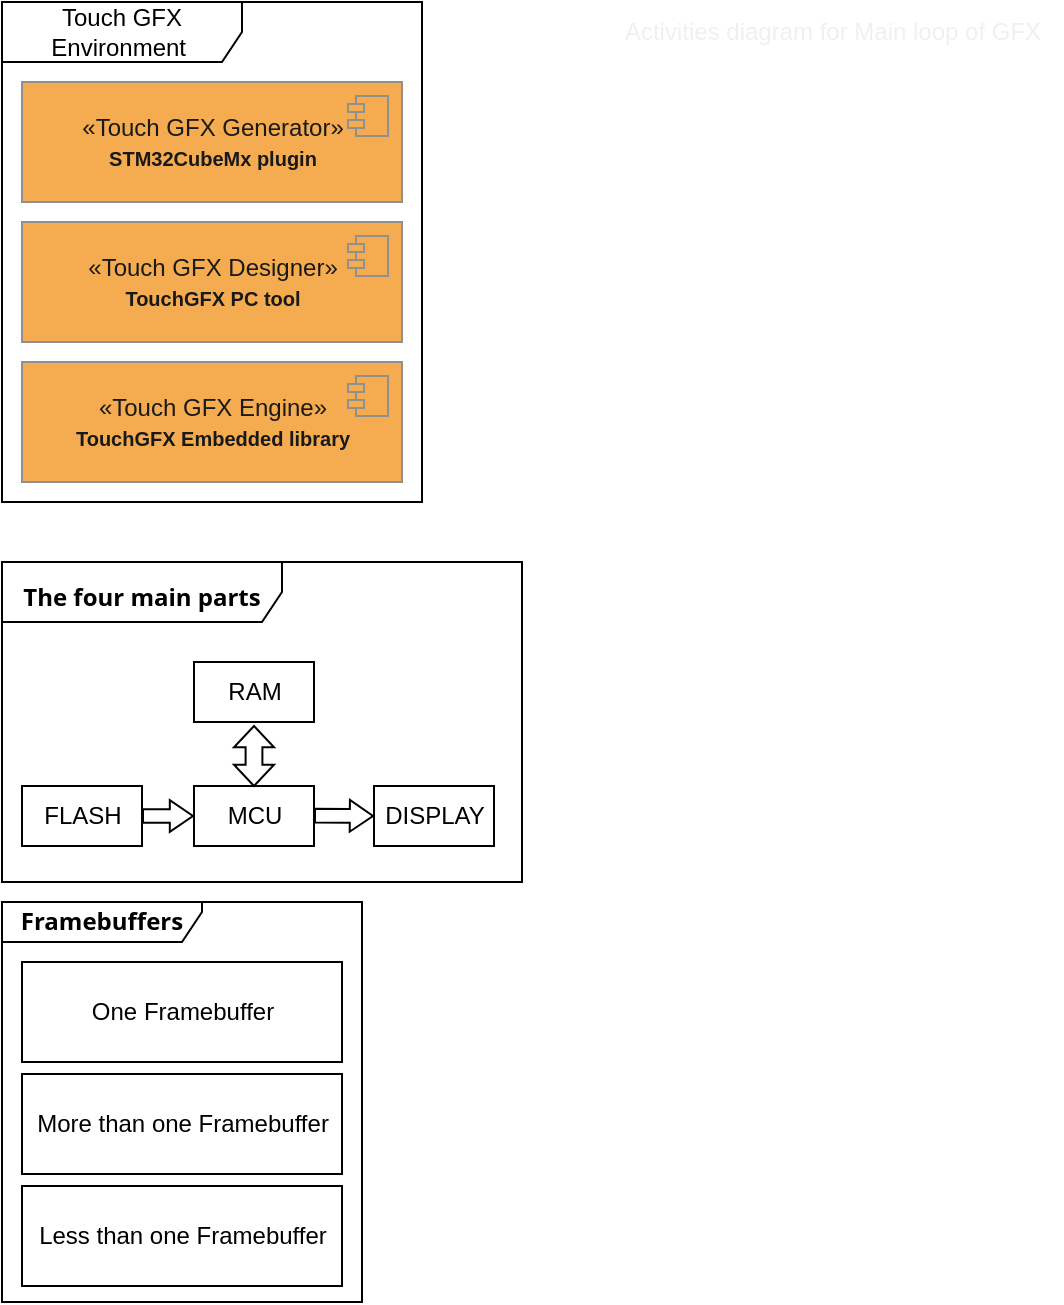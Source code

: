 <mxfile version="20.8.10" type="device" pages="8"><diagram id="5LhB2gtgxqgUD-vsT76e" name="GFX basic"><mxGraphModel dx="1404" dy="856" grid="1" gridSize="10" guides="1" tooltips="1" connect="1" arrows="1" fold="1" page="1" pageScale="1" pageWidth="850" pageHeight="1100" math="0" shadow="0"><root><mxCell id="0"/><mxCell id="1" parent="0"/><mxCell id="t26_TOakYoQtzaFWHxma-1" value="«Touch GFX Generator»&lt;br&gt;&lt;font face=&quot;Arial&quot; color=&quot;#191919&quot;&gt;&lt;span style=&quot;font-size: 10px;&quot;&gt;&lt;b&gt;STM32CubeMx plugin&lt;/b&gt;&lt;/span&gt;&lt;/font&gt;" style="html=1;dropTarget=0;rounded=0;fillColor=#F5AB50;strokeColor=#909090;fontColor=#1A1A1A;" parent="1" vertex="1"><mxGeometry x="50" y="80" width="190" height="60" as="geometry"/></mxCell><mxCell id="t26_TOakYoQtzaFWHxma-2" value="" style="shape=module;jettyWidth=8;jettyHeight=4;rounded=0;fillColor=#F5AB50;strokeColor=#909090;fontColor=#1A1A1A;" parent="t26_TOakYoQtzaFWHxma-1" vertex="1"><mxGeometry x="1" width="20" height="20" relative="1" as="geometry"><mxPoint x="-27" y="7" as="offset"/></mxGeometry></mxCell><mxCell id="t26_TOakYoQtzaFWHxma-3" value="«Touch GFX Designer»&lt;br&gt;&lt;font face=&quot;Arial&quot; color=&quot;#191919&quot;&gt;&lt;span style=&quot;font-size: 10px;&quot;&gt;&lt;b&gt;TouchGFX PC tool&lt;/b&gt;&lt;/span&gt;&lt;/font&gt;" style="html=1;dropTarget=0;rounded=0;fillColor=#F5AB50;strokeColor=#909090;fontColor=#1A1A1A;" parent="1" vertex="1"><mxGeometry x="50" y="150" width="190" height="60" as="geometry"/></mxCell><mxCell id="t26_TOakYoQtzaFWHxma-4" value="" style="shape=module;jettyWidth=8;jettyHeight=4;rounded=0;fillColor=#F5AB50;strokeColor=#909090;fontColor=#1A1A1A;" parent="t26_TOakYoQtzaFWHxma-3" vertex="1"><mxGeometry x="1" width="20" height="20" relative="1" as="geometry"><mxPoint x="-27" y="7" as="offset"/></mxGeometry></mxCell><mxCell id="t26_TOakYoQtzaFWHxma-5" value="«Touch GFX Engine»&lt;br&gt;&lt;font face=&quot;Arial&quot; color=&quot;#191919&quot;&gt;&lt;span style=&quot;font-size: 10px;&quot;&gt;&lt;b&gt;TouchGFX Embedded library&lt;/b&gt;&lt;/span&gt;&lt;/font&gt;" style="html=1;dropTarget=0;rounded=0;fillColor=#F5AB50;strokeColor=#909090;fontColor=#1A1A1A;" parent="1" vertex="1"><mxGeometry x="50" y="220" width="190" height="60" as="geometry"/></mxCell><mxCell id="t26_TOakYoQtzaFWHxma-6" value="" style="shape=module;jettyWidth=8;jettyHeight=4;rounded=0;fillColor=#F5AB50;strokeColor=#909090;fontColor=#1A1A1A;" parent="t26_TOakYoQtzaFWHxma-5" vertex="1"><mxGeometry x="1" width="20" height="20" relative="1" as="geometry"><mxPoint x="-27" y="7" as="offset"/></mxGeometry></mxCell><mxCell id="6lxQ0-uPh1NnuBjZ4WdZ-1" value="Touch GFX Environment&amp;nbsp;" style="shape=umlFrame;whiteSpace=wrap;html=1;width=120;height=30;" parent="1" vertex="1"><mxGeometry x="40" y="40" width="210" height="250" as="geometry"/></mxCell><mxCell id="6lxQ0-uPh1NnuBjZ4WdZ-7" value="MCU" style="html=1;fontColor=#000000;" parent="1" vertex="1"><mxGeometry x="136" y="432" width="60" height="30" as="geometry"/></mxCell><mxCell id="6lxQ0-uPh1NnuBjZ4WdZ-11" value="DISPLAY" style="html=1;fontColor=#000000;" parent="1" vertex="1"><mxGeometry x="226" y="432" width="60" height="30" as="geometry"/></mxCell><mxCell id="6lxQ0-uPh1NnuBjZ4WdZ-12" value="FLASH" style="html=1;fontColor=#000000;" parent="1" vertex="1"><mxGeometry x="50" y="432" width="60" height="30" as="geometry"/></mxCell><mxCell id="6lxQ0-uPh1NnuBjZ4WdZ-13" value="RAM" style="html=1;fontColor=#000000;" parent="1" vertex="1"><mxGeometry x="136" y="370" width="60" height="30" as="geometry"/></mxCell><mxCell id="6lxQ0-uPh1NnuBjZ4WdZ-14" value="" style="html=1;shadow=0;dashed=0;align=center;verticalAlign=middle;shape=mxgraph.arrows2.twoWayArrow;dy=0.58;dx=10.6;rotation=90;fontColor=#000000;" parent="1" vertex="1"><mxGeometry x="151" y="407" width="30" height="20" as="geometry"/></mxCell><mxCell id="6lxQ0-uPh1NnuBjZ4WdZ-15" value="" style="shape=flexArrow;endArrow=classic;html=1;rounded=0;width=6.8;endSize=3.532;endWidth=8.08;exitX=1;exitY=0.5;exitDx=0;exitDy=0;fontColor=#000000;" parent="1" source="6lxQ0-uPh1NnuBjZ4WdZ-12" edge="1"><mxGeometry width="50" height="50" relative="1" as="geometry"><mxPoint x="156" y="492.2" as="sourcePoint"/><mxPoint x="136" y="447" as="targetPoint"/><Array as="points"/></mxGeometry></mxCell><mxCell id="6lxQ0-uPh1NnuBjZ4WdZ-16" value="" style="shape=flexArrow;endArrow=classic;html=1;rounded=0;width=6.8;endSize=3.532;endWidth=8.08;exitX=1;exitY=0.5;exitDx=0;exitDy=0;fontColor=#000000;" parent="1" edge="1"><mxGeometry width="50" height="50" relative="1" as="geometry"><mxPoint x="196" y="446.8" as="sourcePoint"/><mxPoint x="226" y="447" as="targetPoint"/><Array as="points"/></mxGeometry></mxCell><mxCell id="6lxQ0-uPh1NnuBjZ4WdZ-17" value="&lt;h2 style=&quot;box-sizing: border-box; font-family: system-ui, -apple-system, &amp;quot;Segoe UI&amp;quot;, Roboto, Ubuntu, Cantarell, &amp;quot;Noto Sans&amp;quot;, sans-serif, BlinkMacSystemFont, &amp;quot;Segoe UI&amp;quot;, Helvetica, Arial, sans-serif, &amp;quot;Apple Color Emoji&amp;quot;, &amp;quot;Segoe UI Emoji&amp;quot;, &amp;quot;Segoe UI Symbol&amp;quot;; line-height: var(--ifm-heading-line-height); margin-top: calc(var(--ifm-h2-vertical-rhythm-top)*var(--ifm-leading)); margin-bottom: calc(var(--ifm-heading-vertical-rhythm-bottom)*var(--ifm-leading)); scroll-margin-top: calc(var(--ifm-navbar-height) + 0.5rem); --ifm-h2-font-size:2rem; text-align: start;&quot; id=&quot;the-four-main-parts&quot; class=&quot;anchor anchorWithStickyNavbar_mojV&quot;&gt;&lt;font style=&quot;font-size: 12px;&quot;&gt;The four main parts&lt;/font&gt;&lt;/h2&gt;" style="shape=umlFrame;whiteSpace=wrap;html=1;width=140;height=30;fontColor=#000000;fontStyle=1" parent="1" vertex="1"><mxGeometry x="40" y="320" width="260" height="160" as="geometry"/></mxCell><mxCell id="6lxQ0-uPh1NnuBjZ4WdZ-18" value="&lt;h2 style=&quot;box-sizing: border-box; font-family: system-ui, -apple-system, &amp;quot;Segoe UI&amp;quot;, Roboto, Ubuntu, Cantarell, &amp;quot;Noto Sans&amp;quot;, sans-serif, BlinkMacSystemFont, &amp;quot;Segoe UI&amp;quot;, Helvetica, Arial, sans-serif, &amp;quot;Apple Color Emoji&amp;quot;, &amp;quot;Segoe UI Emoji&amp;quot;, &amp;quot;Segoe UI Symbol&amp;quot;; font-weight: var(--ifm-heading-font-weight); line-height: var(--ifm-heading-line-height); margin-top: calc(var(--ifm-h2-vertical-rhythm-top)*var(--ifm-leading)); margin-bottom: calc(var(--ifm-heading-vertical-rhythm-bottom)*var(--ifm-leading)); font-size: 12px; scroll-margin-top: calc(var(--ifm-navbar-height) + 0.5rem); --ifm-h2-font-size:2rem; text-align: start;&quot; id=&quot;amount-of-framebuffers&quot; class=&quot;anchor anchorWithStickyNavbar_mojV&quot;&gt;Framebuffers&lt;/h2&gt;" style="shape=umlFrame;whiteSpace=wrap;html=1;width=100;height=20;fontColor=#000000;fontStyle=1;fontSize=12;" parent="1" vertex="1"><mxGeometry x="40" y="490" width="180" height="200" as="geometry"/></mxCell><mxCell id="6lxQ0-uPh1NnuBjZ4WdZ-19" value="One Framebuffer" style="html=1;fontSize=12;fontColor=#000000;" parent="1" vertex="1"><mxGeometry x="50" y="520" width="160" height="50" as="geometry"/></mxCell><mxCell id="6lxQ0-uPh1NnuBjZ4WdZ-21" value="More than one Framebuffer" style="html=1;fontSize=12;fontColor=#000000;" parent="1" vertex="1"><mxGeometry x="50" y="576" width="160" height="50" as="geometry"/></mxCell><mxCell id="6lxQ0-uPh1NnuBjZ4WdZ-22" value="Less than one Framebuffer" style="html=1;fontSize=12;fontColor=#000000;" parent="1" vertex="1"><mxGeometry x="50" y="632" width="160" height="50" as="geometry"/></mxCell><mxCell id="GZKQOcioNKGV_TRr62xz-1" value="Activities diagram for Main loop of GFX" style="text;html=1;resizable=0;autosize=1;align=center;verticalAlign=middle;points=[];fillColor=none;strokeColor=none;rounded=0;fontColor=#F0F0F0;" parent="1" vertex="1"><mxGeometry x="340" y="40" width="230" height="30" as="geometry"/></mxCell></root></mxGraphModel></diagram><diagram name="Components " id="b5b7bab2-c9e2-2cf4-8b2a-24fd1a2a6d21"><mxGraphModel dx="1434" dy="886" grid="1" gridSize="10" guides="1" tooltips="1" connect="1" arrows="1" fold="1" page="1" pageScale="1" pageWidth="827" pageHeight="1169" math="0" shadow="1"><root><mxCell id="0"/><mxCell id="1" parent="0"/><mxCell id="q1lXVOg3t1rS7ZExlx4o-7" value="&lt;p style=&quot;margin:0px;margin-top:6px;text-align:center;&quot;&gt;&lt;b style=&quot;font-family: Arial; font-size: 10px;&quot;&gt;7inch Capacitive Touch LCD&lt;/b&gt;&lt;br&gt;&lt;/p&gt;&lt;hr&gt;&lt;p style=&quot;margin:0px;margin-left:8px;&quot;&gt;+ LCD-TFT: LCD Type&lt;/p&gt;&lt;p style=&quot;margin:0px;margin-left:8px;&quot;&gt;+ 800x480: Resolution&lt;br&gt;+ Capacitive: TouchType&lt;/p&gt;&lt;p style=&quot;margin:0px;margin-left:8px;&quot;&gt;+ 7inch: Size&lt;/p&gt;&lt;p style=&quot;margin:0px;margin-left:8px;&quot;&gt;+ LTDC: Interface&lt;/p&gt;&lt;p style=&quot;margin:0px;margin-left:8px;&quot;&gt;+&amp;nbsp;&lt;/p&gt;" style="align=left;overflow=fill;html=1;dropTarget=0;rounded=0;fontColor=#330000;" parent="1" vertex="1"><mxGeometry x="406" y="170" width="210" height="130" as="geometry"/></mxCell><mxCell id="q1lXVOg3t1rS7ZExlx4o-8" value="" style="shape=component;jettyWidth=8;jettyHeight=4;rounded=0;fontColor=#330000;" parent="q1lXVOg3t1rS7ZExlx4o-7" vertex="1"><mxGeometry x="1" width="20" height="20" relative="1" as="geometry"><mxPoint x="-24" y="4" as="offset"/></mxGeometry></mxCell><mxCell id="q1lXVOg3t1rS7ZExlx4o-9" value="«LCD»&lt;br&gt;&lt;span style=&quot;font-family: Arial; background-color: transparent; font-size: 10px;&quot;&gt;&lt;b style=&quot;&quot;&gt;7inch Capacitive Touch LCD&lt;/b&gt;&lt;/span&gt;" style="html=1;dropTarget=0;rounded=0;fontColor=#330000;" parent="1" vertex="1"><mxGeometry x="130" y="70" width="180" height="60" as="geometry"/></mxCell><mxCell id="q1lXVOg3t1rS7ZExlx4o-10" value="" style="shape=module;jettyWidth=8;jettyHeight=4;rounded=0;fontColor=#330000;" parent="q1lXVOg3t1rS7ZExlx4o-9" vertex="1"><mxGeometry x="1" width="20" height="20" relative="1" as="geometry"><mxPoint x="-27" y="7" as="offset"/></mxGeometry></mxCell><mxCell id="q1lXVOg3t1rS7ZExlx4o-12" value="«MCU»&lt;br&gt;&lt;font face=&quot;Arial&quot;&gt;&lt;span style=&quot;font-size: 10px;&quot;&gt;&lt;b&gt;STM32F746&lt;/b&gt;&lt;/span&gt;&lt;/font&gt;" style="html=1;dropTarget=0;rounded=0;fontColor=#330000;" parent="1" vertex="1"><mxGeometry x="421" y="70" width="180" height="60" as="geometry"/></mxCell><mxCell id="q1lXVOg3t1rS7ZExlx4o-13" value="" style="shape=module;jettyWidth=8;jettyHeight=4;rounded=0;fontColor=#330000;" parent="q1lXVOg3t1rS7ZExlx4o-12" vertex="1"><mxGeometry x="1" width="20" height="20" relative="1" as="geometry"><mxPoint x="-27" y="7" as="offset"/></mxGeometry></mxCell><mxCell id="NIUFP5IQhst9_ebW_bMA-2" value="" style="rounded=0;orthogonalLoop=1;jettySize=auto;html=1;endArrow=none;endFill=0;sketch=0;sourcePerimeterSpacing=0;targetPerimeterSpacing=0;exitX=0;exitY=0.5;exitDx=0;exitDy=0;fontColor=#330000;" parent="1" source="q1lXVOg3t1rS7ZExlx4o-12" target="NIUFP5IQhst9_ebW_bMA-4" edge="1"><mxGeometry relative="1" as="geometry"><mxPoint x="200" y="295" as="sourcePoint"/></mxGeometry></mxCell><mxCell id="NIUFP5IQhst9_ebW_bMA-3" value="&lt;span style=&quot;font-size: 10px;&quot;&gt;LTDC&lt;/span&gt;" style="rounded=0;orthogonalLoop=1;jettySize=auto;html=1;endArrow=halfCircle;endFill=0;entryX=0.5;entryY=0.5;endSize=6;strokeWidth=1;sketch=0;exitX=1;exitY=0.5;exitDx=0;exitDy=0;fontColor=#330000;labelBackgroundColor=none;" parent="1" source="q1lXVOg3t1rS7ZExlx4o-9" target="NIUFP5IQhst9_ebW_bMA-4" edge="1"><mxGeometry x="1" y="20" relative="1" as="geometry"><mxPoint x="400" y="150" as="sourcePoint"/><mxPoint as="offset"/></mxGeometry></mxCell><mxCell id="NIUFP5IQhst9_ebW_bMA-4" value="" style="ellipse;whiteSpace=wrap;html=1;align=center;aspect=fixed;resizable=0;points=[];outlineConnect=0;sketch=0;rounded=0;fontColor=#330000;" parent="1" vertex="1"><mxGeometry x="360" y="95" width="10" height="10" as="geometry"/></mxCell><mxCell id="NIUFP5IQhst9_ebW_bMA-8" value="&lt;p style=&quot;margin:0px;margin-top:6px;text-align:center;&quot;&gt;&lt;b&gt;&lt;span&gt;LCD &amp;lt;Abstract &amp;gt;&lt;/span&gt;&lt;/b&gt;&lt;/p&gt;&lt;hr&gt;&lt;p style=&quot;margin:0px;margin-left:8px;&quot;&gt;+ LCD Type&lt;/p&gt;&lt;p style=&quot;margin:0px;margin-left:8px;&quot;&gt;+ Controller&lt;/p&gt;&lt;p style=&quot;margin:0px;margin-left:8px;&quot;&gt;+ Interface&lt;br&gt;&lt;/p&gt;&lt;p style=&quot;margin: 0px 0px 0px 8px;&quot;&gt;+ Resolution&lt;br&gt;+ TouchType&lt;/p&gt;&lt;p style=&quot;margin: 0px 0px 0px 8px;&quot;&gt;+ Size&lt;/p&gt;&lt;p style=&quot;margin: 0px 0px 0px 8px;&quot;&gt;+ InterMemory&lt;/p&gt;&lt;p style=&quot;margin: 0px 0px 0px 8px;&quot;&gt;+ Color Format&lt;/p&gt;&lt;p style=&quot;margin: 0px 0px 0px 8px;&quot;&gt;&lt;br&gt;&lt;/p&gt;" style="align=left;overflow=fill;html=1;dropTarget=0;rounded=0;fontStyle=2;fontColor=#330000;" parent="1" vertex="1"><mxGeometry x="50" y="190" width="150" height="160" as="geometry"/></mxCell><mxCell id="NIUFP5IQhst9_ebW_bMA-9" value="" style="shape=component;jettyWidth=8;jettyHeight=4;rounded=0;fontColor=#330000;" parent="NIUFP5IQhst9_ebW_bMA-8" vertex="1"><mxGeometry x="1" width="20" height="20" relative="1" as="geometry"><mxPoint x="-24" y="4" as="offset"/></mxGeometry></mxCell><mxCell id="6alBcWLXqTR4Lwwd3ELF-1" value="&lt;p style=&quot;margin:0px;margin-top:6px;text-align:center;&quot;&gt;&lt;b&gt;&lt;span&gt;MCU &amp;lt;Abstract &amp;gt;&lt;/span&gt;&lt;/b&gt;&lt;/p&gt;&lt;hr&gt;&lt;p style=&quot;margin:0px;margin-left:8px;&quot;&gt;+ Frequency&lt;/p&gt;&lt;p style=&quot;margin:0px;margin-left:8px;&quot;&gt;+&amp;nbsp;&lt;span style=&quot;font-family: system-ui, -apple-system, &amp;quot;Segoe UI&amp;quot;, Roboto, Ubuntu, Cantarell, &amp;quot;Noto Sans&amp;quot;, sans-serif, BlinkMacSystemFont, &amp;quot;Segoe UI&amp;quot;, Helvetica, Arial, sans-serif, &amp;quot;Apple Color Emoji&amp;quot;, &amp;quot;Segoe UI Emoji&amp;quot;, &amp;quot;Segoe UI Symbol&amp;quot;; font-size: var(--ifm-h2-font-size); font-weight: var(--ifm-heading-font-weight); background-color: initial;&quot;&gt;Hardware Acceleration&lt;/span&gt;&lt;/p&gt;&lt;p style=&quot;margin: 0px 0px 0px 8px;&quot;&gt;+ Internal Flash&lt;/p&gt;&lt;p style=&quot;margin: 0px 0px 0px 8px;&quot;&gt;+ Internal Ram&lt;/p&gt;&lt;p style=&quot;margin: 0px 0px 0px 8px;&quot;&gt;+ LCD Controller&lt;/p&gt;&lt;p style=&quot;margin: 0px 0px 0px 8px;&quot;&gt;+&amp;nbsp;&lt;span style=&quot;font-family: system-ui, -apple-system, &amp;quot;Segoe UI&amp;quot;, Roboto, Ubuntu, Cantarell, &amp;quot;Noto Sans&amp;quot;, sans-serif, BlinkMacSystemFont, &amp;quot;Segoe UI&amp;quot;, Helvetica, Arial, sans-serif, &amp;quot;Apple Color Emoji&amp;quot;, &amp;quot;Segoe UI Emoji&amp;quot;, &amp;quot;Segoe UI Symbol&amp;quot;; font-size: var(--ifm-h2-font-size); font-weight: var(--ifm-heading-font-weight); background-color: initial;&quot;&gt;Packages &amp;amp; I/O&lt;/span&gt;&lt;/p&gt;&lt;p style=&quot;margin: 0px 0px 0px 8px;&quot;&gt;&lt;span style=&quot;background-color: initial; font-size: var(--ifm-h2-font-size); font-weight: var(--ifm-heading-font-weight); font-family: system-ui, -apple-system, &amp;quot;Segoe UI&amp;quot;, Roboto, Ubuntu, Cantarell, &amp;quot;Noto Sans&amp;quot;, sans-serif, BlinkMacSystemFont, &amp;quot;Segoe UI&amp;quot;, Helvetica, Arial, sans-serif, &amp;quot;Apple Color Emoji&amp;quot;, &amp;quot;Segoe UI Emoji&amp;quot;, &amp;quot;Segoe UI Symbol&amp;quot;;&quot;&gt;+&amp;nbsp;&lt;/span&gt;&lt;span style=&quot;background-color: initial; font-size: var(--ifm-h2-font-size); font-weight: var(--ifm-heading-font-weight); font-family: system-ui, -apple-system, &amp;quot;Segoe UI&amp;quot;, Roboto, Ubuntu, Cantarell, &amp;quot;Noto Sans&amp;quot;, sans-serif, BlinkMacSystemFont, &amp;quot;Segoe UI&amp;quot;, Helvetica, Arial, sans-serif, &amp;quot;Apple Color Emoji&amp;quot;, &amp;quot;Segoe UI Emoji&amp;quot;, &amp;quot;Segoe UI Symbol&amp;quot;;&quot;&gt;Memory Interfacing&lt;/span&gt;&lt;/p&gt;&lt;p style=&quot;margin: 0px 0px 0px 8px;&quot;&gt;&lt;span style=&quot;font-family: system-ui, -apple-system, &amp;quot;Segoe UI&amp;quot;, Roboto, Ubuntu, Cantarell, &amp;quot;Noto Sans&amp;quot;, sans-serif, BlinkMacSystemFont, &amp;quot;Segoe UI&amp;quot;, Helvetica, Arial, sans-serif, &amp;quot;Apple Color Emoji&amp;quot;, &amp;quot;Segoe UI Emoji&amp;quot;, &amp;quot;Segoe UI Symbol&amp;quot;; font-size: var(--ifm-h2-font-size); font-weight: var(--ifm-heading-font-weight); background-color: initial;&quot;&gt;+&amp;nbsp;&lt;/span&gt;&lt;span style=&quot;font-family: system-ui, -apple-system, &amp;quot;Segoe UI&amp;quot;, Roboto, Ubuntu, Cantarell, &amp;quot;Noto Sans&amp;quot;, sans-serif, BlinkMacSystemFont, &amp;quot;Segoe UI&amp;quot;, Helvetica, Arial, sans-serif, &amp;quot;Apple Color Emoji&amp;quot;, &amp;quot;Segoe UI Emoji&amp;quot;, &amp;quot;Segoe UI Symbol&amp;quot;; font-size: var(--ifm-h2-font-size); font-weight: var(--ifm-heading-font-weight); background-color: initial;&quot;&gt;Bus architecture&lt;/span&gt;&lt;/p&gt;" style="align=left;overflow=fill;html=1;dropTarget=0;rounded=0;fontStyle=2;fontColor=#330000;" parent="1" vertex="1"><mxGeometry x="50" y="390" width="150" height="160" as="geometry"/></mxCell><mxCell id="6alBcWLXqTR4Lwwd3ELF-2" value="" style="shape=component;jettyWidth=8;jettyHeight=4;rounded=0;fontColor=#330000;" parent="6alBcWLXqTR4Lwwd3ELF-1" vertex="1"><mxGeometry x="1" width="20" height="20" relative="1" as="geometry"><mxPoint x="-24" y="4" as="offset"/></mxGeometry></mxCell><mxCell id="6alBcWLXqTR4Lwwd3ELF-3" value="&lt;p style=&quot;margin:0px;margin-top:6px;text-align:center;&quot;&gt;&lt;b&gt;RAM &amp;lt;Abstract &amp;gt;&lt;/b&gt;&lt;/p&gt;&lt;hr&gt;&lt;hr&gt;&lt;p style=&quot;margin: 0px 0px 0px 8px;&quot;&gt;+ Memory Type&lt;/p&gt;&lt;p style=&quot;margin: 0px 0px 0px 8px;&quot;&gt;&lt;br&gt;&lt;/p&gt;" style="align=left;overflow=fill;html=1;dropTarget=0;rounded=0;fontStyle=2;fontColor=#330000;" parent="1" vertex="1"><mxGeometry x="50" y="640" width="150" height="70" as="geometry"/></mxCell><mxCell id="6alBcWLXqTR4Lwwd3ELF-4" value="" style="shape=component;jettyWidth=8;jettyHeight=4;rounded=0;fontColor=#330000;" parent="6alBcWLXqTR4Lwwd3ELF-3" vertex="1"><mxGeometry x="1" width="20" height="20" relative="1" as="geometry"><mxPoint x="-24" y="4" as="offset"/></mxGeometry></mxCell><mxCell id="6alBcWLXqTR4Lwwd3ELF-5" value="&lt;p style=&quot;margin:0px;margin-top:6px;text-align:center;&quot;&gt;&lt;b&gt;FLASH &amp;lt;Abstract &amp;gt;&lt;/b&gt;&lt;/p&gt;&lt;hr&gt;&lt;p style=&quot;margin:0px;margin-left:8px;&quot;&gt;+ Memory Type&lt;/p&gt;&lt;p style=&quot;margin: 0px 0px 0px 8px;&quot;&gt;&lt;br&gt;&lt;/p&gt;" style="align=left;overflow=fill;html=1;dropTarget=0;rounded=0;fontStyle=2;fontColor=#330000;" parent="1" vertex="1"><mxGeometry x="50" y="560" width="150" height="60" as="geometry"/></mxCell><mxCell id="6alBcWLXqTR4Lwwd3ELF-6" value="" style="shape=component;jettyWidth=8;jettyHeight=4;rounded=0;fontColor=#330000;" parent="6alBcWLXqTR4Lwwd3ELF-5" vertex="1"><mxGeometry x="1" width="20" height="20" relative="1" as="geometry"><mxPoint x="-24" y="4" as="offset"/></mxGeometry></mxCell><mxCell id="2swyOoRFuZKkk_ZACg4P-9" value="&lt;p style=&quot;margin:0px;margin-top:6px;text-align:center;&quot;&gt;&lt;b&gt;&lt;span style=&quot;&quot;&gt;LCD&amp;nbsp;&lt;/span&gt;&lt;span style=&quot;font-family: 微软雅黑; text-align: left;&quot;&gt;3.2inch ILI934&lt;/span&gt;&lt;span style=&quot;font-family: 微软雅黑; text-align: left;&quot;&gt;&lt;font&gt;1 Module&lt;/font&gt;&lt;/span&gt;&lt;/b&gt;&lt;/p&gt;&lt;hr style=&quot;&quot;&gt;&lt;p style=&quot;margin: 0px 0px 0px 8px;&quot;&gt;+ TFT: LCD Type&lt;/p&gt;&lt;p style=&quot;margin: 0px 0px 0px 8px;&quot;&gt;+ ILI9341: Controller&lt;/p&gt;&lt;p style=&quot;margin: 0px 0px 0px 8px;&quot;&gt;+ 4-wire SPI: Interface&lt;br&gt;&lt;/p&gt;&lt;p style=&quot;margin: 0px 0px 0px 8px;&quot;&gt;+ 320*240: Resolution&lt;br&gt;+ Resistive: TouchType&lt;/p&gt;&lt;p style=&quot;margin: 0px 0px 0px 8px;&quot;&gt;+ 3.2inch: Size&lt;/p&gt;&lt;p style=&quot;margin: 0px 0px 0px 8px;&quot;&gt;+ Yes: InterMemory&lt;/p&gt;&lt;p style=&quot;margin: 0px 0px 0px 8px;&quot;&gt;+ RGB 65k color: Color Format&lt;/p&gt;" style="align=left;overflow=fill;html=1;dropTarget=0;fontStyle=0;fontColor=#330000;labelBackgroundColor=none;strokeColor=none;" parent="1" vertex="1"><mxGeometry x="414" y="380" width="250" height="155" as="geometry"/></mxCell><mxCell id="2swyOoRFuZKkk_ZACg4P-10" value="" style="shape=component;jettyWidth=8;jettyHeight=4;fontColor=#330000;" parent="2swyOoRFuZKkk_ZACg4P-9" vertex="1"><mxGeometry x="1" width="20" height="20" relative="1" as="geometry"><mxPoint x="-24" y="4" as="offset"/></mxGeometry></mxCell><mxCell id="s5wgErlJldhS1tXgo5Dw-19" value="" style="group;fontColor=#330000;" parent="1" vertex="1" connectable="0"><mxGeometry x="350.003" y="650" width="438.087" height="121" as="geometry"/></mxCell><mxCell id="s5wgErlJldhS1tXgo5Dw-5" value="&lt;p style=&quot;margin:0px;margin-top:6px;text-align:center;&quot;&gt;&lt;b&gt;&lt;span style=&quot;&quot;&gt;LCD&amp;nbsp;&lt;/span&gt;&lt;span style=&quot;background-color: initial; font-family: 微软雅黑; text-align: left;&quot;&gt;3.2inch ILI934&lt;/span&gt;&lt;span style=&quot;background-color: initial; font-family: 微软雅黑; text-align: left;&quot;&gt;&lt;font&gt;1 Module&lt;/font&gt;&lt;/span&gt;&lt;/b&gt;&lt;/p&gt;&lt;hr style=&quot;&quot;&gt;&lt;p style=&quot;margin: 0px 0px 0px 8px;&quot;&gt;&lt;br&gt;&lt;/p&gt;" style="align=left;overflow=fill;html=1;dropTarget=0;fontStyle=0;fontColor=#330000;" parent="s5wgErlJldhS1tXgo5Dw-19" vertex="1"><mxGeometry x="40.09" width="380" height="110" as="geometry"/></mxCell><mxCell id="s5wgErlJldhS1tXgo5Dw-6" value="" style="shape=component;jettyWidth=8;jettyHeight=4;fontColor=#330000;" parent="s5wgErlJldhS1tXgo5Dw-5" vertex="1"><mxGeometry x="1" width="20" height="20" relative="1" as="geometry"><mxPoint x="-24" y="4" as="offset"/></mxGeometry></mxCell><mxCell id="s5wgErlJldhS1tXgo5Dw-1" value="&lt;p style=&quot;margin: 6px 0px 0px;&quot;&gt;&lt;span&gt;&lt;b&gt;LCD &lt;font face=&quot;微软雅黑&quot;&gt;Controller&lt;/font&gt;&lt;/b&gt;&lt;/span&gt;&lt;/p&gt;&lt;hr style=&quot;&quot;&gt;&lt;p style=&quot;margin: 0px 0px 0px 8px;&quot;&gt;&lt;span&gt;&lt;span style=&quot;background-color: initial; font-family: 微软雅黑; text-align: left;&quot;&gt;ILI934&lt;/span&gt;&lt;span style=&quot;background-color: initial; font-family: 微软雅黑; text-align: left;&quot;&gt;&lt;font&gt;1&lt;/font&gt;&lt;/span&gt;&lt;/span&gt;&lt;br&gt;&lt;/p&gt;" style="align=center;overflow=fill;html=1;dropTarget=0;fontStyle=0;fontColor=#330000;" parent="s5wgErlJldhS1tXgo5Dw-19" vertex="1"><mxGeometry x="58.087" y="38" width="151" height="60" as="geometry"/></mxCell><mxCell id="s5wgErlJldhS1tXgo5Dw-2" value="" style="shape=component;jettyWidth=8;jettyHeight=4;fontColor=#330000;" parent="s5wgErlJldhS1tXgo5Dw-1" vertex="1"><mxGeometry x="1" width="20" height="20" relative="1" as="geometry"><mxPoint x="-24" y="4" as="offset"/></mxGeometry></mxCell><mxCell id="s5wgErlJldhS1tXgo5Dw-3" value="&lt;p style=&quot;margin: 6px 0px 0px;&quot;&gt;&lt;b&gt;&lt;span style=&quot;&quot;&gt;LCD touch controller&lt;/span&gt;&lt;/b&gt;&lt;/p&gt;&lt;hr style=&quot;&quot;&gt;&lt;p style=&quot;margin: 0px 0px 0px 8px;&quot;&gt;&lt;span style=&quot;font-family: &amp;quot;PT Sans&amp;quot;, sans-serif;&quot;&gt;XPT2046&lt;/span&gt;&lt;br&gt;&lt;/p&gt;" style="align=center;overflow=fill;html=1;dropTarget=0;fontStyle=0;fontColor=#330000;" parent="s5wgErlJldhS1tXgo5Dw-19" vertex="1"><mxGeometry x="220.087" y="37" width="180" height="60" as="geometry"/></mxCell><mxCell id="s5wgErlJldhS1tXgo5Dw-4" value="" style="shape=component;jettyWidth=8;jettyHeight=4;fontColor=#330000;" parent="s5wgErlJldhS1tXgo5Dw-3" vertex="1"><mxGeometry x="1" width="20" height="20" relative="1" as="geometry"><mxPoint x="-24" y="4" as="offset"/></mxGeometry></mxCell><mxCell id="s5wgErlJldhS1tXgo5Dw-10" value="" style="html=1;rounded=0;labelBackgroundColor=none;fontSize=12;fontColor=#330000;" parent="s5wgErlJldhS1tXgo5Dw-19" vertex="1"><mxGeometry x="50.087" y="71" width="20" height="20" as="geometry"/></mxCell><mxCell id="s5wgErlJldhS1tXgo5Dw-11" value="SPI" style="endArrow=none;html=1;rounded=0;align=center;verticalAlign=top;endFill=0;labelBackgroundColor=none;endSize=2;fontSize=12;fontColor=#330000;fontStyle=0" parent="s5wgErlJldhS1tXgo5Dw-19" source="s5wgErlJldhS1tXgo5Dw-10" target="s5wgErlJldhS1tXgo5Dw-12" edge="1"><mxGeometry x="0.333" y="-20" relative="1" as="geometry"><mxPoint as="offset"/></mxGeometry></mxCell><mxCell id="s5wgErlJldhS1tXgo5Dw-12" value="" style="shape=requiredInterface;html=1;fontSize=11;align=center;fillColor=none;points=[];aspect=fixed;resizable=0;verticalAlign=bottom;labelPosition=center;verticalLabelPosition=top;flipH=1;labelBackgroundColor=none;fontColor=#330000;rotation=-181;" parent="s5wgErlJldhS1tXgo5Dw-19" vertex="1"><mxGeometry x="0.087" y="76" width="5" height="10" as="geometry"/></mxCell><mxCell id="s5wgErlJldhS1tXgo5Dw-13" value="" style="html=1;rounded=0;labelBackgroundColor=none;fontSize=12;fontColor=#330000;" parent="s5wgErlJldhS1tXgo5Dw-19" vertex="1"><mxGeometry x="390.087" y="71" width="18" height="20" as="geometry"/></mxCell><mxCell id="s5wgErlJldhS1tXgo5Dw-14" value="SPI" style="endArrow=none;html=1;rounded=0;align=center;verticalAlign=top;endFill=0;labelBackgroundColor=none;endSize=2;fontSize=12;fontColor=#330000;" parent="s5wgErlJldhS1tXgo5Dw-19" source="s5wgErlJldhS1tXgo5Dw-13" target="s5wgErlJldhS1tXgo5Dw-15" edge="1"><mxGeometry x="0.76" y="30" relative="1" as="geometry"><mxPoint as="offset"/></mxGeometry></mxCell><mxCell id="s5wgErlJldhS1tXgo5Dw-15" value="" style="shape=requiredInterface;html=1;fontSize=11;align=center;fillColor=none;points=[];aspect=fixed;resizable=0;verticalAlign=bottom;labelPosition=center;verticalLabelPosition=top;flipH=1;labelBackgroundColor=none;fontColor=#330000;" parent="s5wgErlJldhS1tXgo5Dw-19" vertex="1"><mxGeometry x="433.087" y="76" width="5" height="10" as="geometry"/></mxCell><mxCell id="t3RMmk8H3ga6jy6k2EJa-1" value="" style="edgeStyle=orthogonalEdgeStyle;rounded=0;orthogonalLoop=1;jettySize=auto;html=1;fontColor=#330000;" parent="1" source="s5wgErlJldhS1tXgo5Dw-1" target="2swyOoRFuZKkk_ZACg4P-9" edge="1"><mxGeometry relative="1" as="geometry"/></mxCell></root></mxGraphModel></diagram><diagram id="yhHQso8MyI4YVZ8nB3_p" name="LCD 3.2inch ILI9341 Module"><mxGraphModel dx="1098" dy="820" grid="1" gridSize="10" guides="1" tooltips="1" connect="1" arrows="1" fold="1" page="1" pageScale="1" pageWidth="850" pageHeight="1100" math="0" shadow="0"><root><mxCell id="0"/><mxCell id="1" parent="0"/><mxCell id="4N4jlBiHcGeuunbS7F4k-1" value="" style="group" parent="1" vertex="1" connectable="0"><mxGeometry x="40.003" y="100" width="438.087" height="121" as="geometry"/></mxCell><mxCell id="4N4jlBiHcGeuunbS7F4k-2" value="&lt;p style=&quot;margin:0px;margin-top:6px;text-align:center;&quot;&gt;&lt;b&gt;&lt;span style=&quot;&quot;&gt;LCD&amp;nbsp;&lt;/span&gt;&lt;span style=&quot;background-color: initial; font-family: 微软雅黑; text-align: left;&quot;&gt;3.2inch ILI934&lt;/span&gt;&lt;span style=&quot;background-color: initial; font-family: 微软雅黑; text-align: left;&quot;&gt;&lt;font color=&quot;#ffffff&quot;&gt;1 Module&lt;/font&gt;&lt;/span&gt;&lt;/b&gt;&lt;/p&gt;&lt;hr style=&quot;&quot;&gt;&lt;p style=&quot;margin: 0px 0px 0px 8px;&quot;&gt;&lt;br&gt;&lt;/p&gt;" style="align=left;overflow=fill;html=1;dropTarget=0;fontStyle=0" parent="4N4jlBiHcGeuunbS7F4k-1" vertex="1"><mxGeometry x="40.09" width="380" height="110" as="geometry"/></mxCell><mxCell id="4N4jlBiHcGeuunbS7F4k-3" value="" style="shape=component;jettyWidth=8;jettyHeight=4;" parent="4N4jlBiHcGeuunbS7F4k-2" vertex="1"><mxGeometry x="1" width="20" height="20" relative="1" as="geometry"><mxPoint x="-24" y="4" as="offset"/></mxGeometry></mxCell><mxCell id="4N4jlBiHcGeuunbS7F4k-4" value="&lt;p style=&quot;margin: 6px 0px 0px;&quot;&gt;&lt;span&gt;&lt;b&gt;LCD &lt;font face=&quot;微软雅黑&quot;&gt;Controller&lt;/font&gt;&lt;/b&gt;&lt;/span&gt;&lt;/p&gt;&lt;hr style=&quot;&quot;&gt;&lt;p style=&quot;margin: 0px 0px 0px 8px;&quot;&gt;&lt;span&gt;&lt;span style=&quot;background-color: initial; font-family: 微软雅黑; text-align: left;&quot;&gt;ILI934&lt;/span&gt;&lt;span style=&quot;background-color: initial; font-family: 微软雅黑; text-align: left;&quot;&gt;&lt;font color=&quot;#ffffff&quot;&gt;1&lt;/font&gt;&lt;/span&gt;&lt;/span&gt;&lt;br&gt;&lt;/p&gt;" style="align=center;overflow=fill;html=1;dropTarget=0;fontStyle=0" parent="4N4jlBiHcGeuunbS7F4k-1" vertex="1"><mxGeometry x="58.087" y="38" width="151" height="60" as="geometry"/></mxCell><mxCell id="4N4jlBiHcGeuunbS7F4k-5" value="" style="shape=component;jettyWidth=8;jettyHeight=4;" parent="4N4jlBiHcGeuunbS7F4k-4" vertex="1"><mxGeometry x="1" width="20" height="20" relative="1" as="geometry"><mxPoint x="-24" y="4" as="offset"/></mxGeometry></mxCell><mxCell id="4N4jlBiHcGeuunbS7F4k-6" value="&lt;p style=&quot;margin: 6px 0px 0px;&quot;&gt;&lt;b&gt;&lt;span style=&quot;&quot;&gt;LCD touch controller&lt;/span&gt;&lt;/b&gt;&lt;/p&gt;&lt;hr style=&quot;&quot;&gt;&lt;p style=&quot;margin: 0px 0px 0px 8px;&quot;&gt;&lt;span style=&quot;color: rgb(255, 255, 255); font-family: &amp;quot;PT Sans&amp;quot;, sans-serif;&quot;&gt;XPT2046&lt;/span&gt;&lt;br&gt;&lt;/p&gt;" style="align=center;overflow=fill;html=1;dropTarget=0;fontStyle=0" parent="4N4jlBiHcGeuunbS7F4k-1" vertex="1"><mxGeometry x="220.087" y="37" width="180" height="60" as="geometry"/></mxCell><mxCell id="4N4jlBiHcGeuunbS7F4k-7" value="" style="shape=component;jettyWidth=8;jettyHeight=4;" parent="4N4jlBiHcGeuunbS7F4k-6" vertex="1"><mxGeometry x="1" width="20" height="20" relative="1" as="geometry"><mxPoint x="-24" y="4" as="offset"/></mxGeometry></mxCell><mxCell id="4N4jlBiHcGeuunbS7F4k-8" value="" style="html=1;rounded=0;labelBackgroundColor=none;fontSize=12;fontColor=#FFFFFF;" parent="4N4jlBiHcGeuunbS7F4k-1" vertex="1"><mxGeometry x="50.087" y="71" width="20" height="20" as="geometry"/></mxCell><mxCell id="4N4jlBiHcGeuunbS7F4k-9" value="SPI" style="endArrow=none;html=1;rounded=0;align=center;verticalAlign=top;endFill=0;labelBackgroundColor=none;endSize=2;fontSize=12;fontColor=#FFFFFF;fontStyle=0" parent="4N4jlBiHcGeuunbS7F4k-1" source="4N4jlBiHcGeuunbS7F4k-8" target="4N4jlBiHcGeuunbS7F4k-10" edge="1"><mxGeometry x="0.333" y="-20" relative="1" as="geometry"><mxPoint as="offset"/></mxGeometry></mxCell><mxCell id="4N4jlBiHcGeuunbS7F4k-10" value="" style="shape=requiredInterface;html=1;fontSize=11;align=center;fillColor=none;points=[];aspect=fixed;resizable=0;verticalAlign=bottom;labelPosition=center;verticalLabelPosition=top;flipH=1;labelBackgroundColor=none;fontColor=#FFFFFF;rotation=-181;" parent="4N4jlBiHcGeuunbS7F4k-1" vertex="1"><mxGeometry x="0.087" y="76" width="5" height="10" as="geometry"/></mxCell><mxCell id="4N4jlBiHcGeuunbS7F4k-11" value="" style="html=1;rounded=0;labelBackgroundColor=none;fontSize=12;fontColor=#FFFFFF;" parent="4N4jlBiHcGeuunbS7F4k-1" vertex="1"><mxGeometry x="390.087" y="71" width="18" height="20" as="geometry"/></mxCell><mxCell id="4N4jlBiHcGeuunbS7F4k-12" value="SPI" style="endArrow=none;html=1;rounded=0;align=center;verticalAlign=top;endFill=0;labelBackgroundColor=none;endSize=2;fontSize=12;fontColor=#FFFFFF;" parent="4N4jlBiHcGeuunbS7F4k-1" source="4N4jlBiHcGeuunbS7F4k-11" target="4N4jlBiHcGeuunbS7F4k-13" edge="1"><mxGeometry x="0.76" y="30" relative="1" as="geometry"><mxPoint as="offset"/></mxGeometry></mxCell><mxCell id="4N4jlBiHcGeuunbS7F4k-13" value="" style="shape=requiredInterface;html=1;fontSize=11;align=center;fillColor=none;points=[];aspect=fixed;resizable=0;verticalAlign=bottom;labelPosition=center;verticalLabelPosition=top;flipH=1;labelBackgroundColor=none;fontColor=#FFFFFF;" parent="4N4jlBiHcGeuunbS7F4k-1" vertex="1"><mxGeometry x="433.087" y="76" width="5" height="10" as="geometry"/></mxCell><mxCell id="4N4jlBiHcGeuunbS7F4k-49" value="Arduino SPI" style="shape=table;startSize=30;container=1;collapsible=0;childLayout=tableLayout;fixedRows=1;rowLines=0;fontStyle=1;" parent="1" vertex="1"><mxGeometry x="30" y="710" width="100" height="210" as="geometry"/></mxCell><mxCell id="4N4jlBiHcGeuunbS7F4k-50" value="" style="shape=tableRow;horizontal=0;startSize=0;swimlaneHead=0;swimlaneBody=0;top=0;left=0;bottom=0;right=0;collapsible=0;dropTarget=0;fillColor=none;points=[[0,0.5],[1,0.5]];portConstraint=eastwest;" parent="4N4jlBiHcGeuunbS7F4k-49" vertex="1"><mxGeometry y="30" width="100" height="30" as="geometry"/></mxCell><mxCell id="4N4jlBiHcGeuunbS7F4k-51" value="13" style="shape=partialRectangle;html=1;whiteSpace=wrap;connectable=0;fillColor=none;top=0;left=0;bottom=0;right=0;overflow=hidden;pointerEvents=1;" parent="4N4jlBiHcGeuunbS7F4k-50" vertex="1"><mxGeometry width="22" height="30" as="geometry"><mxRectangle width="22" height="30" as="alternateBounds"/></mxGeometry></mxCell><mxCell id="4N4jlBiHcGeuunbS7F4k-52" value="SCK&lt;span style=&quot;white-space: pre;&quot;&gt;&#9;&lt;/span&gt;" style="shape=partialRectangle;html=1;whiteSpace=wrap;connectable=0;fillColor=none;top=0;left=0;bottom=0;right=0;align=left;spacingLeft=6;overflow=hidden;" parent="4N4jlBiHcGeuunbS7F4k-50" vertex="1"><mxGeometry x="22" width="78" height="30" as="geometry"><mxRectangle width="78" height="30" as="alternateBounds"/></mxGeometry></mxCell><mxCell id="4N4jlBiHcGeuunbS7F4k-53" value="" style="shape=tableRow;horizontal=0;startSize=0;swimlaneHead=0;swimlaneBody=0;top=0;left=0;bottom=0;right=0;collapsible=0;dropTarget=0;fillColor=none;points=[[0,0.5],[1,0.5]];portConstraint=eastwest;" parent="4N4jlBiHcGeuunbS7F4k-49" vertex="1"><mxGeometry y="60" width="100" height="30" as="geometry"/></mxCell><mxCell id="4N4jlBiHcGeuunbS7F4k-54" value="12" style="shape=partialRectangle;html=1;whiteSpace=wrap;connectable=0;fillColor=none;top=0;left=0;bottom=0;right=0;overflow=hidden;" parent="4N4jlBiHcGeuunbS7F4k-53" vertex="1"><mxGeometry width="22" height="30" as="geometry"><mxRectangle width="22" height="30" as="alternateBounds"/></mxGeometry></mxCell><mxCell id="4N4jlBiHcGeuunbS7F4k-55" value="MISO" style="shape=partialRectangle;html=1;whiteSpace=wrap;connectable=0;fillColor=none;top=0;left=0;bottom=0;right=0;align=left;spacingLeft=6;overflow=hidden;" parent="4N4jlBiHcGeuunbS7F4k-53" vertex="1"><mxGeometry x="22" width="78" height="30" as="geometry"><mxRectangle width="78" height="30" as="alternateBounds"/></mxGeometry></mxCell><mxCell id="4N4jlBiHcGeuunbS7F4k-56" value="" style="shape=tableRow;horizontal=0;startSize=0;swimlaneHead=0;swimlaneBody=0;top=0;left=0;bottom=0;right=0;collapsible=0;dropTarget=0;fillColor=none;points=[[0,0.5],[1,0.5]];portConstraint=eastwest;" parent="4N4jlBiHcGeuunbS7F4k-49" vertex="1"><mxGeometry y="90" width="100" height="30" as="geometry"/></mxCell><mxCell id="4N4jlBiHcGeuunbS7F4k-57" value="11" style="shape=partialRectangle;html=1;whiteSpace=wrap;connectable=0;fillColor=none;top=0;left=0;bottom=0;right=0;overflow=hidden;" parent="4N4jlBiHcGeuunbS7F4k-56" vertex="1"><mxGeometry width="22" height="30" as="geometry"><mxRectangle width="22" height="30" as="alternateBounds"/></mxGeometry></mxCell><mxCell id="4N4jlBiHcGeuunbS7F4k-58" value="MOSI" style="shape=partialRectangle;html=1;whiteSpace=wrap;connectable=0;fillColor=none;top=0;left=0;bottom=0;right=0;align=left;spacingLeft=6;overflow=hidden;" parent="4N4jlBiHcGeuunbS7F4k-56" vertex="1"><mxGeometry x="22" width="78" height="30" as="geometry"><mxRectangle width="78" height="30" as="alternateBounds"/></mxGeometry></mxCell><mxCell id="Zxfh_v4d-lHZsBVXdmPh-1" value="" style="shape=tableRow;horizontal=0;startSize=0;swimlaneHead=0;swimlaneBody=0;top=0;left=0;bottom=0;right=0;collapsible=0;dropTarget=0;fillColor=none;points=[[0,0.5],[1,0.5]];portConstraint=eastwest;" parent="4N4jlBiHcGeuunbS7F4k-49" vertex="1"><mxGeometry y="120" width="100" height="30" as="geometry"/></mxCell><mxCell id="Zxfh_v4d-lHZsBVXdmPh-2" value="10" style="shape=partialRectangle;html=1;whiteSpace=wrap;connectable=0;fillColor=none;top=0;left=0;bottom=0;right=0;overflow=hidden;" parent="Zxfh_v4d-lHZsBVXdmPh-1" vertex="1"><mxGeometry width="22" height="30" as="geometry"><mxRectangle width="22" height="30" as="alternateBounds"/></mxGeometry></mxCell><mxCell id="Zxfh_v4d-lHZsBVXdmPh-3" value="CS" style="shape=partialRectangle;html=1;whiteSpace=wrap;connectable=0;fillColor=none;top=0;left=0;bottom=0;right=0;align=left;spacingLeft=6;overflow=hidden;" parent="Zxfh_v4d-lHZsBVXdmPh-1" vertex="1"><mxGeometry x="22" width="78" height="30" as="geometry"><mxRectangle width="78" height="30" as="alternateBounds"/></mxGeometry></mxCell><mxCell id="Zxfh_v4d-lHZsBVXdmPh-4" value="" style="shape=tableRow;horizontal=0;startSize=0;swimlaneHead=0;swimlaneBody=0;top=0;left=0;bottom=0;right=0;collapsible=0;dropTarget=0;fillColor=none;points=[[0,0.5],[1,0.5]];portConstraint=eastwest;" parent="4N4jlBiHcGeuunbS7F4k-49" vertex="1"><mxGeometry y="150" width="100" height="30" as="geometry"/></mxCell><mxCell id="Zxfh_v4d-lHZsBVXdmPh-5" value="8" style="shape=partialRectangle;html=1;whiteSpace=wrap;connectable=0;fillColor=none;top=0;left=0;bottom=0;right=0;overflow=hidden;" parent="Zxfh_v4d-lHZsBVXdmPh-4" vertex="1"><mxGeometry width="22" height="30" as="geometry"><mxRectangle width="22" height="30" as="alternateBounds"/></mxGeometry></mxCell><mxCell id="Zxfh_v4d-lHZsBVXdmPh-6" value="RESET" style="shape=partialRectangle;html=1;whiteSpace=wrap;connectable=0;fillColor=none;top=0;left=0;bottom=0;right=0;align=left;spacingLeft=6;overflow=hidden;" parent="Zxfh_v4d-lHZsBVXdmPh-4" vertex="1"><mxGeometry x="22" width="78" height="30" as="geometry"><mxRectangle width="78" height="30" as="alternateBounds"/></mxGeometry></mxCell><mxCell id="Zxfh_v4d-lHZsBVXdmPh-8" value="" style="shape=tableRow;horizontal=0;startSize=0;swimlaneHead=0;swimlaneBody=0;top=0;left=0;bottom=0;right=0;collapsible=0;dropTarget=0;fillColor=none;points=[[0,0.5],[1,0.5]];portConstraint=eastwest;" parent="4N4jlBiHcGeuunbS7F4k-49" vertex="1"><mxGeometry y="180" width="100" height="30" as="geometry"/></mxCell><mxCell id="Zxfh_v4d-lHZsBVXdmPh-9" value="9" style="shape=partialRectangle;html=1;whiteSpace=wrap;connectable=0;fillColor=none;top=0;left=0;bottom=0;right=0;overflow=hidden;" parent="Zxfh_v4d-lHZsBVXdmPh-8" vertex="1"><mxGeometry width="22" height="30" as="geometry"><mxRectangle width="22" height="30" as="alternateBounds"/></mxGeometry></mxCell><mxCell id="Zxfh_v4d-lHZsBVXdmPh-10" value="D/C" style="shape=partialRectangle;html=1;whiteSpace=wrap;connectable=0;fillColor=none;top=0;left=0;bottom=0;right=0;align=left;spacingLeft=6;overflow=hidden;" parent="Zxfh_v4d-lHZsBVXdmPh-8" vertex="1"><mxGeometry x="22" width="78" height="30" as="geometry"><mxRectangle width="78" height="30" as="alternateBounds"/></mxGeometry></mxCell><mxCell id="4N4jlBiHcGeuunbS7F4k-59" value="LCD 3.2inch ILI9341 Module Pinout" style="shape=table;startSize=30;container=1;collapsible=0;childLayout=tableLayout;fixedRows=1;rowLines=0;fontStyle=1;fillColor=default;" parent="1" vertex="1"><mxGeometry x="30" y="240" width="220" height="460" as="geometry"/></mxCell><mxCell id="4N4jlBiHcGeuunbS7F4k-60" value="" style="shape=tableRow;horizontal=0;startSize=0;swimlaneHead=0;swimlaneBody=0;top=0;left=0;bottom=0;right=0;collapsible=0;dropTarget=0;fillColor=none;points=[[0,0.5],[1,0.5]];portConstraint=eastwest;" parent="4N4jlBiHcGeuunbS7F4k-59" vertex="1"><mxGeometry y="30" width="220" height="30" as="geometry"/></mxCell><mxCell id="4N4jlBiHcGeuunbS7F4k-61" value="14" style="shape=partialRectangle;html=1;whiteSpace=wrap;connectable=0;fillColor=none;top=0;left=0;bottom=0;right=0;overflow=hidden;pointerEvents=1;" parent="4N4jlBiHcGeuunbS7F4k-60" vertex="1"><mxGeometry width="50" height="30" as="geometry"><mxRectangle width="50" height="30" as="alternateBounds"/></mxGeometry></mxCell><mxCell id="4N4jlBiHcGeuunbS7F4k-62" value="&lt;span style=&quot;&quot;&gt;T_IRQ&lt;/span&gt;" style="shape=partialRectangle;html=1;whiteSpace=wrap;connectable=0;fillColor=none;top=0;left=0;bottom=0;right=0;align=left;spacingLeft=6;overflow=hidden;" parent="4N4jlBiHcGeuunbS7F4k-60" vertex="1"><mxGeometry x="50" width="170" height="30" as="geometry"><mxRectangle width="170" height="30" as="alternateBounds"/></mxGeometry></mxCell><mxCell id="4N4jlBiHcGeuunbS7F4k-63" value="" style="shape=tableRow;horizontal=0;startSize=0;swimlaneHead=0;swimlaneBody=0;top=0;left=0;bottom=0;right=0;collapsible=0;dropTarget=0;fillColor=none;points=[[0,0.5],[1,0.5]];portConstraint=eastwest;" parent="4N4jlBiHcGeuunbS7F4k-59" vertex="1"><mxGeometry y="60" width="220" height="30" as="geometry"/></mxCell><mxCell id="4N4jlBiHcGeuunbS7F4k-64" value="13" style="shape=partialRectangle;html=1;whiteSpace=wrap;connectable=0;fillColor=none;top=0;left=0;bottom=0;right=0;overflow=hidden;" parent="4N4jlBiHcGeuunbS7F4k-63" vertex="1"><mxGeometry width="50" height="30" as="geometry"><mxRectangle width="50" height="30" as="alternateBounds"/></mxGeometry></mxCell><mxCell id="4N4jlBiHcGeuunbS7F4k-65" value="&lt;span style=&quot;&quot;&gt;T_OUT&lt;/span&gt;" style="shape=partialRectangle;html=1;whiteSpace=wrap;connectable=0;fillColor=none;top=0;left=0;bottom=0;right=0;align=left;spacingLeft=6;overflow=hidden;" parent="4N4jlBiHcGeuunbS7F4k-63" vertex="1"><mxGeometry x="50" width="170" height="30" as="geometry"><mxRectangle width="170" height="30" as="alternateBounds"/></mxGeometry></mxCell><mxCell id="4N4jlBiHcGeuunbS7F4k-66" value="" style="shape=tableRow;horizontal=0;startSize=0;swimlaneHead=0;swimlaneBody=0;top=0;left=0;bottom=0;right=0;collapsible=0;dropTarget=0;fillColor=none;points=[[0,0.5],[1,0.5]];portConstraint=eastwest;" parent="4N4jlBiHcGeuunbS7F4k-59" vertex="1"><mxGeometry y="90" width="220" height="30" as="geometry"/></mxCell><mxCell id="4N4jlBiHcGeuunbS7F4k-67" value="12" style="shape=partialRectangle;html=1;whiteSpace=wrap;connectable=0;fillColor=none;top=0;left=0;bottom=0;right=0;overflow=hidden;" parent="4N4jlBiHcGeuunbS7F4k-66" vertex="1"><mxGeometry width="50" height="30" as="geometry"><mxRectangle width="50" height="30" as="alternateBounds"/></mxGeometry></mxCell><mxCell id="4N4jlBiHcGeuunbS7F4k-68" value="&lt;span style=&quot;&quot;&gt;T_DIN&lt;/span&gt;" style="shape=partialRectangle;html=1;whiteSpace=wrap;connectable=0;fillColor=none;top=0;left=0;bottom=0;right=0;align=left;spacingLeft=6;overflow=hidden;" parent="4N4jlBiHcGeuunbS7F4k-66" vertex="1"><mxGeometry x="50" width="170" height="30" as="geometry"><mxRectangle width="170" height="30" as="alternateBounds"/></mxGeometry></mxCell><mxCell id="4N4jlBiHcGeuunbS7F4k-69" value="" style="shape=tableRow;horizontal=0;startSize=0;swimlaneHead=0;swimlaneBody=0;top=0;left=0;bottom=0;right=0;collapsible=0;dropTarget=0;fillColor=none;points=[[0,0.5],[1,0.5]];portConstraint=eastwest;" parent="4N4jlBiHcGeuunbS7F4k-59" vertex="1"><mxGeometry y="120" width="220" height="30" as="geometry"/></mxCell><mxCell id="4N4jlBiHcGeuunbS7F4k-70" value="11" style="shape=partialRectangle;html=1;whiteSpace=wrap;connectable=0;fillColor=none;top=0;left=0;bottom=0;right=0;overflow=hidden;" parent="4N4jlBiHcGeuunbS7F4k-69" vertex="1"><mxGeometry width="50" height="30" as="geometry"><mxRectangle width="50" height="30" as="alternateBounds"/></mxGeometry></mxCell><mxCell id="4N4jlBiHcGeuunbS7F4k-71" value="&lt;span style=&quot;&quot;&gt;T_CS&lt;/span&gt;" style="shape=partialRectangle;html=1;whiteSpace=wrap;connectable=0;fillColor=none;top=0;left=0;bottom=0;right=0;align=left;spacingLeft=6;overflow=hidden;" parent="4N4jlBiHcGeuunbS7F4k-69" vertex="1"><mxGeometry x="50" width="170" height="30" as="geometry"><mxRectangle width="170" height="30" as="alternateBounds"/></mxGeometry></mxCell><mxCell id="4N4jlBiHcGeuunbS7F4k-72" value="" style="shape=tableRow;horizontal=0;startSize=0;swimlaneHead=0;swimlaneBody=0;top=0;left=0;bottom=0;right=0;collapsible=0;dropTarget=0;fillColor=none;points=[[0,0.5],[1,0.5]];portConstraint=eastwest;" parent="4N4jlBiHcGeuunbS7F4k-59" vertex="1"><mxGeometry y="150" width="220" height="30" as="geometry"/></mxCell><mxCell id="4N4jlBiHcGeuunbS7F4k-73" value="10" style="shape=partialRectangle;html=1;whiteSpace=wrap;connectable=0;fillColor=none;top=0;left=0;bottom=0;right=0;overflow=hidden;" parent="4N4jlBiHcGeuunbS7F4k-72" vertex="1"><mxGeometry width="50" height="30" as="geometry"><mxRectangle width="50" height="30" as="alternateBounds"/></mxGeometry></mxCell><mxCell id="4N4jlBiHcGeuunbS7F4k-74" value="&lt;span style=&quot;&quot;&gt;T_CLK&lt;/span&gt;" style="shape=partialRectangle;html=1;whiteSpace=wrap;connectable=0;fillColor=none;top=0;left=0;bottom=0;right=0;align=left;spacingLeft=6;overflow=hidden;" parent="4N4jlBiHcGeuunbS7F4k-72" vertex="1"><mxGeometry x="50" width="170" height="30" as="geometry"><mxRectangle width="170" height="30" as="alternateBounds"/></mxGeometry></mxCell><mxCell id="4N4jlBiHcGeuunbS7F4k-75" value="" style="shape=tableRow;horizontal=0;startSize=0;swimlaneHead=0;swimlaneBody=0;top=0;left=0;bottom=0;right=0;collapsible=0;dropTarget=0;fillColor=none;points=[[0,0.5],[1,0.5]];portConstraint=eastwest;" parent="4N4jlBiHcGeuunbS7F4k-59" vertex="1"><mxGeometry y="180" width="220" height="30" as="geometry"/></mxCell><mxCell id="4N4jlBiHcGeuunbS7F4k-76" value="9" style="shape=partialRectangle;html=1;whiteSpace=wrap;connectable=0;fillColor=none;top=0;left=0;bottom=0;right=0;overflow=hidden;" parent="4N4jlBiHcGeuunbS7F4k-75" vertex="1"><mxGeometry width="50" height="30" as="geometry"><mxRectangle width="50" height="30" as="alternateBounds"/></mxGeometry></mxCell><mxCell id="4N4jlBiHcGeuunbS7F4k-77" value="&lt;span style=&quot;&quot;&gt;SDO (MISO)&lt;/span&gt;" style="shape=partialRectangle;html=1;whiteSpace=wrap;connectable=0;fillColor=none;top=0;left=0;bottom=0;right=0;align=left;spacingLeft=6;overflow=hidden;" parent="4N4jlBiHcGeuunbS7F4k-75" vertex="1"><mxGeometry x="50" width="170" height="30" as="geometry"><mxRectangle width="170" height="30" as="alternateBounds"/></mxGeometry></mxCell><mxCell id="4N4jlBiHcGeuunbS7F4k-78" value="" style="shape=tableRow;horizontal=0;startSize=0;swimlaneHead=0;swimlaneBody=0;top=0;left=0;bottom=0;right=0;collapsible=0;dropTarget=0;fillColor=none;points=[[0,0.5],[1,0.5]];portConstraint=eastwest;" parent="4N4jlBiHcGeuunbS7F4k-59" vertex="1"><mxGeometry y="210" width="220" height="30" as="geometry"/></mxCell><mxCell id="4N4jlBiHcGeuunbS7F4k-79" value="8" style="shape=partialRectangle;html=1;whiteSpace=wrap;connectable=0;fillColor=none;top=0;left=0;bottom=0;right=0;overflow=hidden;" parent="4N4jlBiHcGeuunbS7F4k-78" vertex="1"><mxGeometry width="50" height="30" as="geometry"><mxRectangle width="50" height="30" as="alternateBounds"/></mxGeometry></mxCell><mxCell id="4N4jlBiHcGeuunbS7F4k-80" value="&lt;span style=&quot;&quot;&gt;LED&lt;/span&gt;" style="shape=partialRectangle;html=1;whiteSpace=wrap;connectable=0;fillColor=none;top=0;left=0;bottom=0;right=0;align=left;spacingLeft=6;overflow=hidden;" parent="4N4jlBiHcGeuunbS7F4k-78" vertex="1"><mxGeometry x="50" width="170" height="30" as="geometry"><mxRectangle width="170" height="30" as="alternateBounds"/></mxGeometry></mxCell><mxCell id="4N4jlBiHcGeuunbS7F4k-81" value="" style="shape=tableRow;horizontal=0;startSize=0;swimlaneHead=0;swimlaneBody=0;top=0;left=0;bottom=0;right=0;collapsible=0;dropTarget=0;fillColor=none;points=[[0,0.5],[1,0.5]];portConstraint=eastwest;" parent="4N4jlBiHcGeuunbS7F4k-59" vertex="1"><mxGeometry y="240" width="220" height="30" as="geometry"/></mxCell><mxCell id="4N4jlBiHcGeuunbS7F4k-82" value="7" style="shape=partialRectangle;html=1;whiteSpace=wrap;connectable=0;fillColor=none;top=0;left=0;bottom=0;right=0;overflow=hidden;" parent="4N4jlBiHcGeuunbS7F4k-81" vertex="1"><mxGeometry width="50" height="30" as="geometry"><mxRectangle width="50" height="30" as="alternateBounds"/></mxGeometry></mxCell><mxCell id="4N4jlBiHcGeuunbS7F4k-83" value="&lt;span style=&quot;&quot;&gt;c&lt;/span&gt;" style="shape=partialRectangle;html=1;whiteSpace=wrap;connectable=0;fillColor=none;top=0;left=0;bottom=0;right=0;align=left;spacingLeft=6;overflow=hidden;" parent="4N4jlBiHcGeuunbS7F4k-81" vertex="1"><mxGeometry x="50" width="170" height="30" as="geometry"><mxRectangle width="170" height="30" as="alternateBounds"/></mxGeometry></mxCell><mxCell id="4N4jlBiHcGeuunbS7F4k-84" value="" style="shape=tableRow;horizontal=0;startSize=0;swimlaneHead=0;swimlaneBody=0;top=0;left=0;bottom=0;right=0;collapsible=0;dropTarget=0;fillColor=none;points=[[0,0.5],[1,0.5]];portConstraint=eastwest;" parent="4N4jlBiHcGeuunbS7F4k-59" vertex="1"><mxGeometry y="270" width="220" height="30" as="geometry"/></mxCell><mxCell id="4N4jlBiHcGeuunbS7F4k-85" value="6" style="shape=partialRectangle;html=1;whiteSpace=wrap;connectable=0;fillColor=none;top=0;left=0;bottom=0;right=0;overflow=hidden;" parent="4N4jlBiHcGeuunbS7F4k-84" vertex="1"><mxGeometry width="50" height="30" as="geometry"><mxRectangle width="50" height="30" as="alternateBounds"/></mxGeometry></mxCell><mxCell id="4N4jlBiHcGeuunbS7F4k-86" value="&lt;span style=&quot;&quot;&gt;SDI&lt;/span&gt;" style="shape=partialRectangle;html=1;whiteSpace=wrap;connectable=0;fillColor=none;top=0;left=0;bottom=0;right=0;align=left;spacingLeft=6;overflow=hidden;" parent="4N4jlBiHcGeuunbS7F4k-84" vertex="1"><mxGeometry x="50" width="170" height="30" as="geometry"><mxRectangle width="170" height="30" as="alternateBounds"/></mxGeometry></mxCell><mxCell id="4N4jlBiHcGeuunbS7F4k-87" value="" style="shape=tableRow;horizontal=0;startSize=0;swimlaneHead=0;swimlaneBody=0;top=0;left=0;bottom=0;right=0;collapsible=0;dropTarget=0;fillColor=none;points=[[0,0.5],[1,0.5]];portConstraint=eastwest;" parent="4N4jlBiHcGeuunbS7F4k-59" vertex="1"><mxGeometry y="300" width="220" height="30" as="geometry"/></mxCell><mxCell id="4N4jlBiHcGeuunbS7F4k-88" value="5" style="shape=partialRectangle;html=1;whiteSpace=wrap;connectable=0;fillColor=none;top=0;left=0;bottom=0;right=0;overflow=hidden;" parent="4N4jlBiHcGeuunbS7F4k-87" vertex="1"><mxGeometry width="50" height="30" as="geometry"><mxRectangle width="50" height="30" as="alternateBounds"/></mxGeometry></mxCell><mxCell id="4N4jlBiHcGeuunbS7F4k-89" value="&lt;span style=&quot;&quot;&gt;D/C&lt;/span&gt;" style="shape=partialRectangle;html=1;whiteSpace=wrap;connectable=0;fillColor=none;top=0;left=0;bottom=0;right=0;align=left;spacingLeft=6;overflow=hidden;" parent="4N4jlBiHcGeuunbS7F4k-87" vertex="1"><mxGeometry x="50" width="170" height="30" as="geometry"><mxRectangle width="170" height="30" as="alternateBounds"/></mxGeometry></mxCell><mxCell id="4N4jlBiHcGeuunbS7F4k-90" value="" style="shape=tableRow;horizontal=0;startSize=0;swimlaneHead=0;swimlaneBody=0;top=0;left=0;bottom=0;right=0;collapsible=0;dropTarget=0;fillColor=none;points=[[0,0.5],[1,0.5]];portConstraint=eastwest;" parent="4N4jlBiHcGeuunbS7F4k-59" vertex="1"><mxGeometry y="330" width="220" height="30" as="geometry"/></mxCell><mxCell id="4N4jlBiHcGeuunbS7F4k-91" value="4" style="shape=partialRectangle;html=1;whiteSpace=wrap;connectable=0;fillColor=none;top=0;left=0;bottom=0;right=0;overflow=hidden;" parent="4N4jlBiHcGeuunbS7F4k-90" vertex="1"><mxGeometry width="50" height="30" as="geometry"><mxRectangle width="50" height="30" as="alternateBounds"/></mxGeometry></mxCell><mxCell id="4N4jlBiHcGeuunbS7F4k-92" value="&lt;span style=&quot;&quot;&gt;RESET&amp;nbsp;&lt;/span&gt;" style="shape=partialRectangle;html=1;whiteSpace=wrap;connectable=0;fillColor=none;top=0;left=0;bottom=0;right=0;align=left;spacingLeft=6;overflow=hidden;" parent="4N4jlBiHcGeuunbS7F4k-90" vertex="1"><mxGeometry x="50" width="170" height="30" as="geometry"><mxRectangle width="170" height="30" as="alternateBounds"/></mxGeometry></mxCell><mxCell id="4N4jlBiHcGeuunbS7F4k-93" value="" style="shape=tableRow;horizontal=0;startSize=0;swimlaneHead=0;swimlaneBody=0;top=0;left=0;bottom=0;right=0;collapsible=0;dropTarget=0;fillColor=none;points=[[0,0.5],[1,0.5]];portConstraint=eastwest;" parent="4N4jlBiHcGeuunbS7F4k-59" vertex="1"><mxGeometry y="360" width="220" height="30" as="geometry"/></mxCell><mxCell id="4N4jlBiHcGeuunbS7F4k-94" value="3" style="shape=partialRectangle;html=1;whiteSpace=wrap;connectable=0;fillColor=none;top=0;left=0;bottom=0;right=0;overflow=hidden;" parent="4N4jlBiHcGeuunbS7F4k-93" vertex="1"><mxGeometry width="50" height="30" as="geometry"><mxRectangle width="50" height="30" as="alternateBounds"/></mxGeometry></mxCell><mxCell id="4N4jlBiHcGeuunbS7F4k-95" value="&lt;span style=&quot;&quot;&gt;CS&lt;/span&gt;" style="shape=partialRectangle;html=1;whiteSpace=wrap;connectable=0;fillColor=none;top=0;left=0;bottom=0;right=0;align=left;spacingLeft=6;overflow=hidden;" parent="4N4jlBiHcGeuunbS7F4k-93" vertex="1"><mxGeometry x="50" width="170" height="30" as="geometry"><mxRectangle width="170" height="30" as="alternateBounds"/></mxGeometry></mxCell><mxCell id="4N4jlBiHcGeuunbS7F4k-116" value="" style="shape=tableRow;horizontal=0;startSize=0;swimlaneHead=0;swimlaneBody=0;top=0;left=0;bottom=0;right=0;collapsible=0;dropTarget=0;fillColor=none;points=[[0,0.5],[1,0.5]];portConstraint=eastwest;" parent="4N4jlBiHcGeuunbS7F4k-59" vertex="1"><mxGeometry y="390" width="220" height="30" as="geometry"/></mxCell><mxCell id="4N4jlBiHcGeuunbS7F4k-117" value="2" style="shape=partialRectangle;html=1;whiteSpace=wrap;connectable=0;fillColor=none;top=0;left=0;bottom=0;right=0;overflow=hidden;" parent="4N4jlBiHcGeuunbS7F4k-116" vertex="1"><mxGeometry width="50" height="30" as="geometry"><mxRectangle width="50" height="30" as="alternateBounds"/></mxGeometry></mxCell><mxCell id="4N4jlBiHcGeuunbS7F4k-118" value="&lt;span style=&quot;&quot;&gt;GND&lt;/span&gt;" style="shape=partialRectangle;html=1;whiteSpace=wrap;connectable=0;fillColor=none;top=0;left=0;bottom=0;right=0;align=left;spacingLeft=6;overflow=hidden;" parent="4N4jlBiHcGeuunbS7F4k-116" vertex="1"><mxGeometry x="50" width="170" height="30" as="geometry"><mxRectangle width="170" height="30" as="alternateBounds"/></mxGeometry></mxCell><mxCell id="4N4jlBiHcGeuunbS7F4k-119" value="" style="shape=tableRow;horizontal=0;startSize=0;swimlaneHead=0;swimlaneBody=0;top=0;left=0;bottom=0;right=0;collapsible=0;dropTarget=0;fillColor=none;points=[[0,0.5],[1,0.5]];portConstraint=eastwest;" parent="4N4jlBiHcGeuunbS7F4k-59" vertex="1"><mxGeometry y="420" width="220" height="30" as="geometry"/></mxCell><mxCell id="4N4jlBiHcGeuunbS7F4k-120" value=".1" style="shape=partialRectangle;html=1;whiteSpace=wrap;connectable=0;fillColor=none;top=0;left=0;bottom=0;right=0;overflow=hidden;" parent="4N4jlBiHcGeuunbS7F4k-119" vertex="1"><mxGeometry width="50" height="30" as="geometry"><mxRectangle width="50" height="30" as="alternateBounds"/></mxGeometry></mxCell><mxCell id="4N4jlBiHcGeuunbS7F4k-121" value="&lt;span style=&quot;&quot;&gt;VCC&lt;/span&gt;" style="shape=partialRectangle;html=1;whiteSpace=wrap;connectable=0;fillColor=none;top=0;left=0;bottom=0;right=0;align=left;spacingLeft=6;overflow=hidden;" parent="4N4jlBiHcGeuunbS7F4k-119" vertex="1"><mxGeometry x="50" width="170" height="30" as="geometry"><mxRectangle width="170" height="30" as="alternateBounds"/></mxGeometry></mxCell><mxCell id="4N4jlBiHcGeuunbS7F4k-110" value="&lt;p style=&quot;margin: 6px 0px 0px;&quot;&gt;&lt;b&gt;&lt;span style=&quot;background-color: initial; font-family: 微软雅黑; text-align: left;&quot;&gt;ILI934&lt;/span&gt;&lt;span style=&quot;background-color: initial; font-family: 微软雅黑; text-align: left;&quot;&gt;&lt;font color=&quot;#ffffff&quot;&gt;1&lt;/font&gt;&lt;/span&gt;&lt;/b&gt;&lt;br&gt;&lt;/p&gt;&lt;hr style=&quot;&quot;&gt;&lt;p style=&quot;text-align: left; margin: 0px 0px 0px 8px;&quot;&gt;+ 172,800 : GRAM&lt;/p&gt;&lt;p style=&quot;text-align: left; margin: 0px 0px 0px 8px;&quot;&gt;+ Sleep Mode : Power Mode&lt;/p&gt;&lt;p style=&quot;text-align: left; margin: 0px 0px 0px 8px;&quot;&gt;+ Full color mode,&amp;nbsp;Reduce color mode : Display mode&lt;/p&gt;" style="align=center;overflow=fill;html=1;dropTarget=0;fontStyle=0;fillColor=default;" parent="1" vertex="1"><mxGeometry x="490" y="420" width="320" height="90" as="geometry"/></mxCell><mxCell id="4N4jlBiHcGeuunbS7F4k-111" value="" style="shape=component;jettyWidth=8;jettyHeight=4;" parent="4N4jlBiHcGeuunbS7F4k-110" vertex="1"><mxGeometry x="1" width="20" height="20" relative="1" as="geometry"><mxPoint x="-24" y="4" as="offset"/></mxGeometry></mxCell><mxCell id="4N4jlBiHcGeuunbS7F4k-122" value="&lt;span style=&quot;font-weight: 700;&quot;&gt;ILI9341 Serial mode&lt;/span&gt;" style="shape=folder;align=center;verticalAlign=middle;fontStyle=0;tabWidth=150;tabHeight=30;tabPosition=left;html=1;boundedLbl=1;labelInHeader=1;rounded=1;absoluteArcSize=1;arcSize=10;fillColor=default;" parent="1" vertex="1"><mxGeometry x="380" y="570" width="340" height="480" as="geometry"/></mxCell><mxCell id="4N4jlBiHcGeuunbS7F4k-123" value="Host MCU" style="shape=umlActor;verticalLabelPosition=bottom;verticalAlign=top;html=1;" parent="1" vertex="1"><mxGeometry x="300" y="660" width="30" height="60" as="geometry"/></mxCell><mxCell id="4N4jlBiHcGeuunbS7F4k-129" value="Write commands" style="ellipse;fillColor=default;" parent="1" vertex="1"><mxGeometry x="395" y="680" width="110" height="30" as="geometry"/></mxCell><mxCell id="4N4jlBiHcGeuunbS7F4k-131" value="Write data" style="ellipse;fillColor=default;" parent="1" vertex="1"><mxGeometry x="395" y="790" width="80" height="30" as="geometry"/></mxCell><mxCell id="4N4jlBiHcGeuunbS7F4k-132" value="&amp;lt;&amp;lt;extend&amp;gt;&amp;gt;" style="html=1;verticalAlign=bottom;labelBackgroundColor=none;endArrow=open;endFill=0;dashed=1;rounded=0;fontSize=7;exitX=1;exitY=0.5;exitDx=0;exitDy=0;entryX=0;entryY=0.5;entryDx=0;entryDy=0;" parent="1" source="4N4jlBiHcGeuunbS7F4k-129" target="4N4jlBiHcGeuunbS7F4k-133" edge="1"><mxGeometry x="-0.168" y="6" width="160" relative="1" as="geometry"><mxPoint x="430" y="670" as="sourcePoint"/><mxPoint x="590" y="670" as="targetPoint"/><mxPoint as="offset"/></mxGeometry></mxCell><mxCell id="4N4jlBiHcGeuunbS7F4k-133" value="D/CX bit is “LOW”" style="ellipse;fillColor=default;strokeWidth=1;fontSize=9;fontStyle=2" parent="1" vertex="1"><mxGeometry x="585" y="670" width="80" height="25" as="geometry"/></mxCell><mxCell id="4N4jlBiHcGeuunbS7F4k-134" value="D/CX bit is “HIGH”" style="ellipse;fillColor=default;fontSize=9;fontStyle=2" parent="1" vertex="1"><mxGeometry x="525" y="780" width="80" height="20" as="geometry"/></mxCell><mxCell id="4N4jlBiHcGeuunbS7F4k-135" value="&amp;lt;&amp;lt;extend&amp;gt;&amp;gt;" style="html=1;verticalAlign=bottom;labelBackgroundColor=none;endArrow=open;endFill=0;dashed=1;rounded=0;fontSize=7;exitX=1;exitY=0.5;exitDx=0;exitDy=0;entryX=0;entryY=0.5;entryDx=0;entryDy=0;" parent="1" source="4N4jlBiHcGeuunbS7F4k-131" target="4N4jlBiHcGeuunbS7F4k-134" edge="1"><mxGeometry x="0.397" y="6" width="160" relative="1" as="geometry"><mxPoint x="210" y="730" as="sourcePoint"/><mxPoint x="370" y="730" as="targetPoint"/><mxPoint as="offset"/></mxGeometry></mxCell><mxCell id="4N4jlBiHcGeuunbS7F4k-136" value="Store data in GRAM" style="ellipse;fillColor=default;strokeWidth=1;fontSize=9;fontStyle=2" parent="1" vertex="1"><mxGeometry x="505" y="830" width="90" height="30" as="geometry"/></mxCell><mxCell id="4N4jlBiHcGeuunbS7F4k-138" value="Store data in command register" style="ellipse;fillColor=default;strokeWidth=1;fontSize=9;fontStyle=2" parent="1" vertex="1"><mxGeometry x="560" y="720" width="130" height="40" as="geometry"/></mxCell><mxCell id="4N4jlBiHcGeuunbS7F4k-139" value="&amp;lt;&amp;lt;extend&amp;gt;&amp;gt;" style="html=1;verticalAlign=bottom;labelBackgroundColor=none;endArrow=open;endFill=0;dashed=1;rounded=0;fontSize=7;exitX=1;exitY=0.5;exitDx=0;exitDy=0;entryX=0;entryY=0.5;entryDx=0;entryDy=0;" parent="1" source="4N4jlBiHcGeuunbS7F4k-129" target="4N4jlBiHcGeuunbS7F4k-138" edge="1"><mxGeometry x="0.03" y="11" width="160" relative="1" as="geometry"><mxPoint x="515.0" y="705" as="sourcePoint"/><mxPoint x="570" y="692.5" as="targetPoint"/><mxPoint as="offset"/></mxGeometry></mxCell><mxCell id="4N4jlBiHcGeuunbS7F4k-141" value="Data Format for 4-line Serial Interface" style="text;whiteSpace=wrap;html=1;fontSize=7;" parent="1" vertex="1"><mxGeometry x="700" y="230" width="150" height="30" as="geometry"/></mxCell><mxCell id="4N4jlBiHcGeuunbS7F4k-144" value="Reads register’s parameter" style="ellipse;fillColor=default;" parent="1" vertex="1"><mxGeometry x="395" y="870" width="155" height="50" as="geometry"/></mxCell><mxCell id="4N4jlBiHcGeuunbS7F4k-145" value="Read display data" style="ellipse;fillColor=default;" parent="1" vertex="1"><mxGeometry x="412.5" y="950" width="120" height="30" as="geometry"/></mxCell><mxCell id="4N4jlBiHcGeuunbS7F4k-147" value="Select Data Mode" style="ellipse;fillColor=default;" parent="1" vertex="1"><mxGeometry x="410" y="990" width="115" height="30" as="geometry"/></mxCell><mxCell id="4N4jlBiHcGeuunbS7F4k-153" value="&lt;p style=&quot;margin:0px;margin-top:6px;text-align:center;&quot;&gt;&lt;b&gt;Data transfer mode&lt;/b&gt;&lt;/p&gt;&lt;hr&gt;&lt;p style=&quot;margin:0px;margin-left:8px;&quot;&gt;+ 16-bit/pixel&lt;br&gt;+ 18-bit/pixel&lt;/p&gt;&lt;p style=&quot;margin:0px;margin-left:8px;&quot;&gt;+&amp;nbsp;Data Transfer Method 1&lt;/p&gt;&lt;p style=&quot;margin:0px;margin-left:8px;&quot;&gt;+&amp;nbsp;Data Transfer Method 2&lt;/p&gt;" style="align=left;overflow=fill;html=1;dropTarget=0;fontSize=7;strokeWidth=1;fillColor=default;" parent="1" vertex="1"><mxGeometry x="710" y="310" width="130" height="70" as="geometry"/></mxCell><mxCell id="4N4jlBiHcGeuunbS7F4k-154" value="" style="shape=component;jettyWidth=8;jettyHeight=4;fontSize=7;strokeWidth=1;fillColor=default;" parent="4N4jlBiHcGeuunbS7F4k-153" vertex="1"><mxGeometry x="1" width="20" height="20" relative="1" as="geometry"><mxPoint x="-24" y="4" as="offset"/></mxGeometry></mxCell><mxCell id="rPKsdLoOPFK0KrxUz4WB-1" value="Stm32F407DISC" style="shape=table;startSize=30;container=1;collapsible=0;childLayout=tableLayout;fixedRows=1;rowLines=0;fontStyle=1;" parent="1" vertex="1"><mxGeometry x="170" y="750" width="120" height="390" as="geometry"/></mxCell><mxCell id="rPKsdLoOPFK0KrxUz4WB-2" value="" style="shape=tableRow;horizontal=0;startSize=0;swimlaneHead=0;swimlaneBody=0;top=0;left=0;bottom=0;right=0;collapsible=0;dropTarget=0;fillColor=none;points=[[0,0.5],[1,0.5]];portConstraint=eastwest;" parent="rPKsdLoOPFK0KrxUz4WB-1" vertex="1"><mxGeometry y="30" width="120" height="30" as="geometry"/></mxCell><mxCell id="rPKsdLoOPFK0KrxUz4WB-3" value="PA5" style="shape=partialRectangle;html=1;whiteSpace=wrap;connectable=0;fillColor=none;top=0;left=0;bottom=0;right=0;overflow=hidden;pointerEvents=1;" parent="rPKsdLoOPFK0KrxUz4WB-2" vertex="1"><mxGeometry width="36" height="30" as="geometry"><mxRectangle width="36" height="30" as="alternateBounds"/></mxGeometry></mxCell><mxCell id="rPKsdLoOPFK0KrxUz4WB-4" value="SPI1_SCK&lt;span style=&quot;white-space: pre;&quot;&gt;&#9;&lt;/span&gt;" style="shape=partialRectangle;html=1;whiteSpace=wrap;connectable=0;fillColor=none;top=0;left=0;bottom=0;right=0;align=left;spacingLeft=6;overflow=hidden;" parent="rPKsdLoOPFK0KrxUz4WB-2" vertex="1"><mxGeometry x="36" width="84" height="30" as="geometry"><mxRectangle width="84" height="30" as="alternateBounds"/></mxGeometry></mxCell><mxCell id="rPKsdLoOPFK0KrxUz4WB-5" value="" style="shape=tableRow;horizontal=0;startSize=0;swimlaneHead=0;swimlaneBody=0;top=0;left=0;bottom=0;right=0;collapsible=0;dropTarget=0;fillColor=none;points=[[0,0.5],[1,0.5]];portConstraint=eastwest;" parent="rPKsdLoOPFK0KrxUz4WB-1" vertex="1"><mxGeometry y="60" width="120" height="30" as="geometry"/></mxCell><mxCell id="rPKsdLoOPFK0KrxUz4WB-6" value="PA6" style="shape=partialRectangle;html=1;whiteSpace=wrap;connectable=0;fillColor=none;top=0;left=0;bottom=0;right=0;overflow=hidden;" parent="rPKsdLoOPFK0KrxUz4WB-5" vertex="1"><mxGeometry width="36" height="30" as="geometry"><mxRectangle width="36" height="30" as="alternateBounds"/></mxGeometry></mxCell><mxCell id="rPKsdLoOPFK0KrxUz4WB-7" value="SPI1_MISO" style="shape=partialRectangle;html=1;whiteSpace=wrap;connectable=0;fillColor=none;top=0;left=0;bottom=0;right=0;align=left;spacingLeft=6;overflow=hidden;" parent="rPKsdLoOPFK0KrxUz4WB-5" vertex="1"><mxGeometry x="36" width="84" height="30" as="geometry"><mxRectangle width="84" height="30" as="alternateBounds"/></mxGeometry></mxCell><mxCell id="rPKsdLoOPFK0KrxUz4WB-8" value="" style="shape=tableRow;horizontal=0;startSize=0;swimlaneHead=0;swimlaneBody=0;top=0;left=0;bottom=0;right=0;collapsible=0;dropTarget=0;fillColor=none;points=[[0,0.5],[1,0.5]];portConstraint=eastwest;" parent="rPKsdLoOPFK0KrxUz4WB-1" vertex="1"><mxGeometry y="90" width="120" height="30" as="geometry"/></mxCell><mxCell id="rPKsdLoOPFK0KrxUz4WB-9" value="PA7" style="shape=partialRectangle;html=1;whiteSpace=wrap;connectable=0;fillColor=none;top=0;left=0;bottom=0;right=0;overflow=hidden;" parent="rPKsdLoOPFK0KrxUz4WB-8" vertex="1"><mxGeometry width="36" height="30" as="geometry"><mxRectangle width="36" height="30" as="alternateBounds"/></mxGeometry></mxCell><mxCell id="rPKsdLoOPFK0KrxUz4WB-10" value="SPI1_MOSI" style="shape=partialRectangle;html=1;whiteSpace=wrap;connectable=0;fillColor=none;top=0;left=0;bottom=0;right=0;align=left;spacingLeft=6;overflow=hidden;" parent="rPKsdLoOPFK0KrxUz4WB-8" vertex="1"><mxGeometry x="36" width="84" height="30" as="geometry"><mxRectangle width="84" height="30" as="alternateBounds"/></mxGeometry></mxCell><mxCell id="rPKsdLoOPFK0KrxUz4WB-11" value="" style="shape=tableRow;horizontal=0;startSize=0;swimlaneHead=0;swimlaneBody=0;top=0;left=0;bottom=0;right=0;collapsible=0;dropTarget=0;fillColor=none;points=[[0,0.5],[1,0.5]];portConstraint=eastwest;" parent="rPKsdLoOPFK0KrxUz4WB-1" vertex="1"><mxGeometry y="120" width="120" height="30" as="geometry"/></mxCell><mxCell id="rPKsdLoOPFK0KrxUz4WB-12" value="PC4" style="shape=partialRectangle;html=1;whiteSpace=wrap;connectable=0;fillColor=none;top=0;left=0;bottom=0;right=0;overflow=hidden;" parent="rPKsdLoOPFK0KrxUz4WB-11" vertex="1"><mxGeometry width="36" height="30" as="geometry"><mxRectangle width="36" height="30" as="alternateBounds"/></mxGeometry></mxCell><mxCell id="rPKsdLoOPFK0KrxUz4WB-13" value="TFT_CS" style="shape=partialRectangle;html=1;whiteSpace=wrap;connectable=0;fillColor=none;top=0;left=0;bottom=0;right=0;align=left;spacingLeft=6;overflow=hidden;" parent="rPKsdLoOPFK0KrxUz4WB-11" vertex="1"><mxGeometry x="36" width="84" height="30" as="geometry"><mxRectangle width="84" height="30" as="alternateBounds"/></mxGeometry></mxCell><mxCell id="rPKsdLoOPFK0KrxUz4WB-14" value="" style="shape=tableRow;horizontal=0;startSize=0;swimlaneHead=0;swimlaneBody=0;top=0;left=0;bottom=0;right=0;collapsible=0;dropTarget=0;fillColor=none;points=[[0,0.5],[1,0.5]];portConstraint=eastwest;" parent="rPKsdLoOPFK0KrxUz4WB-1" vertex="1"><mxGeometry y="150" width="120" height="30" as="geometry"/></mxCell><mxCell id="rPKsdLoOPFK0KrxUz4WB-15" value="PC5" style="shape=partialRectangle;html=1;whiteSpace=wrap;connectable=0;fillColor=none;top=0;left=0;bottom=0;right=0;overflow=hidden;" parent="rPKsdLoOPFK0KrxUz4WB-14" vertex="1"><mxGeometry width="36" height="30" as="geometry"><mxRectangle width="36" height="30" as="alternateBounds"/></mxGeometry></mxCell><mxCell id="rPKsdLoOPFK0KrxUz4WB-16" value="TFT_RESET" style="shape=partialRectangle;html=1;whiteSpace=wrap;connectable=0;fillColor=none;top=0;left=0;bottom=0;right=0;align=left;spacingLeft=6;overflow=hidden;" parent="rPKsdLoOPFK0KrxUz4WB-14" vertex="1"><mxGeometry x="36" width="84" height="30" as="geometry"><mxRectangle width="84" height="30" as="alternateBounds"/></mxGeometry></mxCell><mxCell id="wtwnAAFtThXWC2QcXZfi-5" value="" style="shape=tableRow;horizontal=0;startSize=0;swimlaneHead=0;swimlaneBody=0;top=0;left=0;bottom=0;right=0;collapsible=0;dropTarget=0;fillColor=none;points=[[0,0.5],[1,0.5]];portConstraint=eastwest;" parent="rPKsdLoOPFK0KrxUz4WB-1" vertex="1"><mxGeometry y="180" width="120" height="30" as="geometry"/></mxCell><mxCell id="wtwnAAFtThXWC2QcXZfi-6" value="PB0" style="shape=partialRectangle;html=1;whiteSpace=wrap;connectable=0;fillColor=none;top=0;left=0;bottom=0;right=0;overflow=hidden;" parent="wtwnAAFtThXWC2QcXZfi-5" vertex="1"><mxGeometry width="36" height="30" as="geometry"><mxRectangle width="36" height="30" as="alternateBounds"/></mxGeometry></mxCell><mxCell id="wtwnAAFtThXWC2QcXZfi-7" value="TFT_DC" style="shape=partialRectangle;html=1;whiteSpace=wrap;connectable=0;fillColor=none;top=0;left=0;bottom=0;right=0;align=left;spacingLeft=6;overflow=hidden;" parent="wtwnAAFtThXWC2QcXZfi-5" vertex="1"><mxGeometry x="36" width="84" height="30" as="geometry"><mxRectangle width="84" height="30" as="alternateBounds"/></mxGeometry></mxCell><mxCell id="xvie0yz4l74f3kbFbDJr-1" value="" style="shape=tableRow;horizontal=0;startSize=0;swimlaneHead=0;swimlaneBody=0;top=0;left=0;bottom=0;right=0;collapsible=0;dropTarget=0;fillColor=none;points=[[0,0.5],[1,0.5]];portConstraint=eastwest;" parent="rPKsdLoOPFK0KrxUz4WB-1" vertex="1"><mxGeometry y="210" width="120" height="30" as="geometry"/></mxCell><mxCell id="xvie0yz4l74f3kbFbDJr-2" value="PD14" style="shape=partialRectangle;html=1;whiteSpace=wrap;connectable=0;fillColor=none;top=0;left=0;bottom=0;right=0;overflow=hidden;" parent="xvie0yz4l74f3kbFbDJr-1" vertex="1"><mxGeometry width="36" height="30" as="geometry"><mxRectangle width="36" height="30" as="alternateBounds"/></mxGeometry></mxCell><mxCell id="xvie0yz4l74f3kbFbDJr-3" value="LR" style="shape=partialRectangle;html=1;whiteSpace=wrap;connectable=0;fillColor=none;top=0;left=0;bottom=0;right=0;align=left;spacingLeft=6;overflow=hidden;" parent="xvie0yz4l74f3kbFbDJr-1" vertex="1"><mxGeometry x="36" width="84" height="30" as="geometry"><mxRectangle width="84" height="30" as="alternateBounds"/></mxGeometry></mxCell><mxCell id="xvie0yz4l74f3kbFbDJr-4" value="" style="shape=tableRow;horizontal=0;startSize=0;swimlaneHead=0;swimlaneBody=0;top=0;left=0;bottom=0;right=0;collapsible=0;dropTarget=0;fillColor=none;points=[[0,0.5],[1,0.5]];portConstraint=eastwest;" parent="rPKsdLoOPFK0KrxUz4WB-1" vertex="1"><mxGeometry y="240" width="120" height="30" as="geometry"/></mxCell><mxCell id="xvie0yz4l74f3kbFbDJr-5" value="PB10" style="shape=partialRectangle;html=1;whiteSpace=wrap;connectable=0;fillColor=none;top=0;left=0;bottom=0;right=0;overflow=hidden;" parent="xvie0yz4l74f3kbFbDJr-4" vertex="1"><mxGeometry width="36" height="30" as="geometry"><mxRectangle width="36" height="30" as="alternateBounds"/></mxGeometry></mxCell><mxCell id="xvie0yz4l74f3kbFbDJr-6" value="SPI2_CLK" style="shape=partialRectangle;html=1;whiteSpace=wrap;connectable=0;fillColor=none;top=0;left=0;bottom=0;right=0;align=left;spacingLeft=6;overflow=hidden;" parent="xvie0yz4l74f3kbFbDJr-4" vertex="1"><mxGeometry x="36" width="84" height="30" as="geometry"><mxRectangle width="84" height="30" as="alternateBounds"/></mxGeometry></mxCell><mxCell id="xvie0yz4l74f3kbFbDJr-7" value="" style="shape=tableRow;horizontal=0;startSize=0;swimlaneHead=0;swimlaneBody=0;top=0;left=0;bottom=0;right=0;collapsible=0;dropTarget=0;fillColor=none;points=[[0,0.5],[1,0.5]];portConstraint=eastwest;" parent="rPKsdLoOPFK0KrxUz4WB-1" vertex="1"><mxGeometry y="270" width="120" height="30" as="geometry"/></mxCell><mxCell id="xvie0yz4l74f3kbFbDJr-8" value="PC2" style="shape=partialRectangle;html=1;whiteSpace=wrap;connectable=0;fillColor=none;top=0;left=0;bottom=0;right=0;overflow=hidden;" parent="xvie0yz4l74f3kbFbDJr-7" vertex="1"><mxGeometry width="36" height="30" as="geometry"><mxRectangle width="36" height="30" as="alternateBounds"/></mxGeometry></mxCell><mxCell id="xvie0yz4l74f3kbFbDJr-9" value="SPI2_MISO" style="shape=partialRectangle;html=1;whiteSpace=wrap;connectable=0;fillColor=none;top=0;left=0;bottom=0;right=0;align=left;spacingLeft=6;overflow=hidden;" parent="xvie0yz4l74f3kbFbDJr-7" vertex="1"><mxGeometry x="36" width="84" height="30" as="geometry"><mxRectangle width="84" height="30" as="alternateBounds"/></mxGeometry></mxCell><mxCell id="xvie0yz4l74f3kbFbDJr-10" value="" style="shape=tableRow;horizontal=0;startSize=0;swimlaneHead=0;swimlaneBody=0;top=0;left=0;bottom=0;right=0;collapsible=0;dropTarget=0;fillColor=none;points=[[0,0.5],[1,0.5]];portConstraint=eastwest;" parent="rPKsdLoOPFK0KrxUz4WB-1" vertex="1"><mxGeometry y="300" width="120" height="30" as="geometry"/></mxCell><mxCell id="xvie0yz4l74f3kbFbDJr-11" value="PC3" style="shape=partialRectangle;html=1;whiteSpace=wrap;connectable=0;fillColor=none;top=0;left=0;bottom=0;right=0;overflow=hidden;" parent="xvie0yz4l74f3kbFbDJr-10" vertex="1"><mxGeometry width="36" height="30" as="geometry"><mxRectangle width="36" height="30" as="alternateBounds"/></mxGeometry></mxCell><mxCell id="xvie0yz4l74f3kbFbDJr-12" value="SPI2_MOSI" style="shape=partialRectangle;html=1;whiteSpace=wrap;connectable=0;fillColor=none;top=0;left=0;bottom=0;right=0;align=left;spacingLeft=6;overflow=hidden;" parent="xvie0yz4l74f3kbFbDJr-10" vertex="1"><mxGeometry x="36" width="84" height="30" as="geometry"><mxRectangle width="84" height="30" as="alternateBounds"/></mxGeometry></mxCell><mxCell id="xvie0yz4l74f3kbFbDJr-13" value="" style="shape=tableRow;horizontal=0;startSize=0;swimlaneHead=0;swimlaneBody=0;top=0;left=0;bottom=0;right=0;collapsible=0;dropTarget=0;fillColor=none;points=[[0,0.5],[1,0.5]];portConstraint=eastwest;" parent="rPKsdLoOPFK0KrxUz4WB-1" vertex="1"><mxGeometry y="330" width="120" height="30" as="geometry"/></mxCell><mxCell id="xvie0yz4l74f3kbFbDJr-14" value="PD8" style="shape=partialRectangle;html=1;whiteSpace=wrap;connectable=0;fillColor=none;top=0;left=0;bottom=0;right=0;overflow=hidden;" parent="xvie0yz4l74f3kbFbDJr-13" vertex="1"><mxGeometry width="36" height="30" as="geometry"><mxRectangle width="36" height="30" as="alternateBounds"/></mxGeometry></mxCell><mxCell id="xvie0yz4l74f3kbFbDJr-15" value="T_CS" style="shape=partialRectangle;html=1;whiteSpace=wrap;connectable=0;fillColor=none;top=0;left=0;bottom=0;right=0;align=left;spacingLeft=6;overflow=hidden;" parent="xvie0yz4l74f3kbFbDJr-13" vertex="1"><mxGeometry x="36" width="84" height="30" as="geometry"><mxRectangle width="84" height="30" as="alternateBounds"/></mxGeometry></mxCell><mxCell id="rPKsdLoOPFK0KrxUz4WB-17" value="" style="shape=tableRow;horizontal=0;startSize=0;swimlaneHead=0;swimlaneBody=0;top=0;left=0;bottom=0;right=0;collapsible=0;dropTarget=0;fillColor=none;points=[[0,0.5],[1,0.5]];portConstraint=eastwest;" parent="rPKsdLoOPFK0KrxUz4WB-1" vertex="1"><mxGeometry y="360" width="120" height="30" as="geometry"/></mxCell><mxCell id="rPKsdLoOPFK0KrxUz4WB-18" value="PB15" style="shape=partialRectangle;html=1;whiteSpace=wrap;connectable=0;fillColor=none;top=0;left=0;bottom=0;right=0;overflow=hidden;" parent="rPKsdLoOPFK0KrxUz4WB-17" vertex="1"><mxGeometry width="36" height="30" as="geometry"><mxRectangle width="36" height="30" as="alternateBounds"/></mxGeometry></mxCell><mxCell id="rPKsdLoOPFK0KrxUz4WB-19" value="T_IRQ" style="shape=partialRectangle;html=1;whiteSpace=wrap;connectable=0;fillColor=none;top=0;left=0;bottom=0;right=0;align=left;spacingLeft=6;overflow=hidden;" parent="rPKsdLoOPFK0KrxUz4WB-17" vertex="1"><mxGeometry x="36" width="84" height="30" as="geometry"><mxRectangle width="84" height="30" as="alternateBounds"/></mxGeometry></mxCell><mxCell id="wtwnAAFtThXWC2QcXZfi-1" value="1.65 ~ 3.3 V" style="text;whiteSpace=wrap;html=1;fontSize=15;fontStyle=1" parent="1" vertex="1"><mxGeometry x="580" y="180" width="100" height="40" as="geometry"/></mxCell><mxCell id="wtwnAAFtThXWC2QcXZfi-3" value="&lt;p style=&quot;margin:0px;margin-top:6px;text-align:center;&quot;&gt;&lt;b&gt;Data transfer mode&lt;/b&gt;&lt;/p&gt;&lt;hr&gt;&lt;p style=&quot;margin:0px;margin-left:8px;&quot;&gt;Max speed GPIO&lt;/p&gt;&lt;p style=&quot;margin:0px;margin-left:8px;&quot;&gt;Put down output&lt;/p&gt;&lt;p style=&quot;margin:0px;margin-left:8px;&quot;&gt;&lt;br&gt;&lt;/p&gt;&lt;p style=&quot;margin:0px;margin-left:8px;&quot;&gt;TIM7&lt;/p&gt;" style="align=left;overflow=fill;html=1;dropTarget=0;fontSize=7;strokeWidth=1;fillColor=default;" parent="1" vertex="1"><mxGeometry x="520" y="270" width="130" height="70" as="geometry"/></mxCell><mxCell id="wtwnAAFtThXWC2QcXZfi-4" value="" style="shape=component;jettyWidth=8;jettyHeight=4;fontSize=7;strokeWidth=1;fillColor=default;" parent="wtwnAAFtThXWC2QcXZfi-3" vertex="1"><mxGeometry x="1" width="20" height="20" relative="1" as="geometry"><mxPoint x="-24" y="4" as="offset"/></mxGeometry></mxCell><mxCell id="WYe_FNoRPA0lgMQzU-I_-1" value="F469 LED pin&lt;br&gt;&lt;br&gt;LD1 PG6 Green&lt;br&gt;LD2 PD4 Orange&lt;br&gt;LD3 PD5 Red&lt;br&gt;LD4 PK3 Blue" style="text;whiteSpace=wrap;html=1;" parent="1" vertex="1"><mxGeometry x="550" width="220" height="100" as="geometry"/></mxCell></root></mxGraphModel></diagram><diagram id="XxjpS6mKvS8D3suMfWib" name="HAL"><mxGraphModel dx="1404" dy="856" grid="1" gridSize="10" guides="1" tooltips="1" connect="1" arrows="1" fold="1" page="1" pageScale="1" pageWidth="827" pageHeight="1169" math="0" shadow="0"><root><mxCell id="0"/><mxCell id="1" parent="0"/><mxCell id="F583H7wmUIX_LBFdOpeF-10" value="&lt;p style=&quot;margin:0px;margin-top:6px;text-align:center;&quot;&gt;&lt;b&gt;The UI&lt;/b&gt;&lt;/p&gt;&lt;hr&gt;&lt;p style=&quot;margin:0px;margin-left:8px;&quot;&gt;&lt;br&gt;&lt;/p&gt;" style="align=left;overflow=fill;html=1;dropTarget=0;" parent="1" vertex="1"><mxGeometry x="50" y="30" width="190" height="170" as="geometry"/></mxCell><mxCell id="F583H7wmUIX_LBFdOpeF-11" value="" style="shape=component;jettyWidth=8;jettyHeight=4;" parent="F583H7wmUIX_LBFdOpeF-10" vertex="1"><mxGeometry x="1" width="20" height="20" relative="1" as="geometry"><mxPoint x="-24" y="4" as="offset"/></mxGeometry></mxCell><mxCell id="F583H7wmUIX_LBFdOpeF-1" value="&lt;p style=&quot;margin:0px;margin-top:6px;text-align:center;&quot;&gt;&lt;b&gt;The screen&lt;/b&gt;&lt;/p&gt;&lt;hr&gt;&lt;p style=&quot;margin:0px;margin-left:8px;&quot;&gt;&lt;br&gt;&lt;/p&gt;" style="align=left;overflow=fill;html=1;dropTarget=0;" parent="1" vertex="1"><mxGeometry x="70" y="70" width="150" height="110" as="geometry"/></mxCell><mxCell id="F583H7wmUIX_LBFdOpeF-2" value="" style="shape=component;jettyWidth=8;jettyHeight=4;" parent="F583H7wmUIX_LBFdOpeF-1" vertex="1"><mxGeometry x="1" width="20" height="20" relative="1" as="geometry"><mxPoint x="-24" y="4" as="offset"/></mxGeometry></mxCell><mxCell id="F583H7wmUIX_LBFdOpeF-3" value="widgets" style="shape=module;align=left;spacingLeft=20;align=center;verticalAlign=top;" parent="1" vertex="1"><mxGeometry x="90" y="120" width="100" height="50" as="geometry"/></mxCell><mxCell id="F583H7wmUIX_LBFdOpeF-4" value="&lt;p style=&quot;margin:0px;margin-top:6px;text-align:center;&quot;&gt;&lt;b&gt;The screen&lt;/b&gt;&lt;/p&gt;&lt;hr&gt;&lt;p style=&quot;margin:0px;margin-left:8px;&quot;&gt;&lt;br&gt;&lt;/p&gt;" style="align=left;overflow=fill;html=1;dropTarget=0;" parent="1" vertex="1"><mxGeometry x="420" y="20" width="300" height="140" as="geometry"/></mxCell><mxCell id="F583H7wmUIX_LBFdOpeF-5" value="" style="shape=component;jettyWidth=8;jettyHeight=4;" parent="F583H7wmUIX_LBFdOpeF-4" vertex="1"><mxGeometry x="1" width="20" height="20" relative="1" as="geometry"><mxPoint x="-24" y="4" as="offset"/></mxGeometry></mxCell><mxCell id="F583H7wmUIX_LBFdOpeF-6" value="«Class»&lt;br&gt;&lt;b&gt;View&lt;/b&gt;" style="html=1;dropTarget=0;" parent="1" vertex="1"><mxGeometry x="430" y="60" width="110" height="50" as="geometry"/></mxCell><mxCell id="F583H7wmUIX_LBFdOpeF-7" value="" style="shape=module;jettyWidth=8;jettyHeight=4;" parent="F583H7wmUIX_LBFdOpeF-6" vertex="1"><mxGeometry x="1" width="20" height="20" relative="1" as="geometry"><mxPoint x="-27" y="7" as="offset"/></mxGeometry></mxCell><mxCell id="F583H7wmUIX_LBFdOpeF-8" value="«Class»&lt;br&gt;&lt;b&gt;Presenter&lt;/b&gt;" style="html=1;dropTarget=0;" parent="1" vertex="1"><mxGeometry x="550" y="60" width="110" height="50" as="geometry"/></mxCell><mxCell id="F583H7wmUIX_LBFdOpeF-9" value="" style="shape=module;jettyWidth=8;jettyHeight=4;" parent="F583H7wmUIX_LBFdOpeF-8" vertex="1"><mxGeometry x="1" width="20" height="20" relative="1" as="geometry"><mxPoint x="-27" y="7" as="offset"/></mxGeometry></mxCell><mxCell id="D0EKwVubqV2EfeQZa0eL-1" value="&lt;br&gt;LD1 PG6 Green&lt;br&gt;LD2 PD4 Orange&lt;br&gt;LD3 PD5 Red&lt;br&gt;LD4 PK3 Blue" style="text;whiteSpace=wrap;html=1;" parent="1" vertex="1"><mxGeometry x="560" y="160" width="220" height="100" as="geometry"/></mxCell><mxCell id="21iQGan4fzAJ3KCxm6ID-1" value="&lt;p style=&quot;margin:0px;margin-top:6px;text-align:center;&quot;&gt;&lt;b&gt;The Image&lt;/b&gt;&lt;/p&gt;&lt;hr&gt;&lt;p style=&quot;margin:0px;margin-left:8px;&quot;&gt;+ Image format&lt;/p&gt;&lt;p style=&quot;margin:0px;margin-left:8px;&quot;&gt;+ Dither Algorithm&lt;/p&gt;&lt;p style=&quot;margin:0px;margin-left:8px;&quot;&gt;+ Alpha dither&lt;/p&gt;&lt;p style=&quot;margin:0px;margin-left:8px;&quot;&gt;+ Section&lt;/p&gt;" style="align=left;overflow=fill;html=1;dropTarget=0;" parent="1" vertex="1"><mxGeometry x="130" y="330" width="140" height="100" as="geometry"/></mxCell><mxCell id="21iQGan4fzAJ3KCxm6ID-2" value="" style="shape=component;jettyWidth=8;jettyHeight=4;" parent="21iQGan4fzAJ3KCxm6ID-1" vertex="1"><mxGeometry x="1" width="20" height="20" relative="1" as="geometry"><mxPoint x="-24" y="4" as="offset"/></mxGeometry></mxCell><mxCell id="21iQGan4fzAJ3KCxm6ID-3" value="&lt;p style=&quot;margin:0px;margin-top:6px;text-align:center;&quot;&gt;&lt;b&gt;The Interaction&lt;/b&gt;&lt;/p&gt;&lt;hr&gt;&lt;p style=&quot;margin:0px;margin-left:8px;&quot;&gt;+ Trigger&lt;/p&gt;&lt;p style=&quot;margin:0px;margin-left:8px;&quot;&gt;+ Action&lt;/p&gt;" style="align=left;overflow=fill;html=1;dropTarget=0;" parent="1" vertex="1"><mxGeometry x="350" y="310" width="140" height="70" as="geometry"/></mxCell><mxCell id="21iQGan4fzAJ3KCxm6ID-4" value="" style="shape=component;jettyWidth=8;jettyHeight=4;" parent="21iQGan4fzAJ3KCxm6ID-3" vertex="1"><mxGeometry x="1" width="20" height="20" relative="1" as="geometry"><mxPoint x="-24" y="4" as="offset"/></mxGeometry></mxCell></root></mxGraphModel></diagram><diagram id="WwgQL9QKRNzSXdovLWC7" name="FPAC"><mxGraphModel dx="1404" dy="856" grid="1" gridSize="10" guides="1" tooltips="1" connect="1" arrows="1" fold="1" page="1" pageScale="1" pageWidth="827" pageHeight="1169" math="0" shadow="0"><root><mxCell id="0"/><mxCell id="1" parent="0"/><mxCell id="v7-ZPBJieBuVg8HzjNf9-1" value="Student" style="shape=umlActor;html=1;verticalLabelPosition=bottom;verticalAlign=top;align=center;" parent="1" vertex="1"><mxGeometry x="40" y="770" width="30" height="60" as="geometry"/></mxCell><mxCell id="v7-ZPBJieBuVg8HzjNf9-2" value="&lt;font style=&quot;font-size: 12px;&quot;&gt;Festo&amp;nbsp;Process automation&amp;nbsp;&lt;span style=&quot;background-color: initial;&quot;&gt;Compact&amp;nbsp;&lt;/span&gt;&lt;span style=&quot;background-color: initial;&quot;&gt;Workstation (FPAC)&lt;/span&gt;&lt;/font&gt;&lt;span style=&quot;font-family: MetaPlusLF-Bold; font-size: 10.02pt; background-color: initial;&quot;&gt;&lt;br&gt;&lt;/span&gt;" style="shape=rect;html=1;verticalAlign=top;fontStyle=1;whiteSpace=wrap;align=center;" parent="1" vertex="1"><mxGeometry x="100" y="560" width="310" height="570" as="geometry"/></mxCell><mxCell id="v7-ZPBJieBuVg8HzjNf9-4" value="Workstation set-up" style="ellipse;whiteSpace=wrap;html=1;fontFamily=Helvetica;fontSize=12;" parent="1" vertex="1"><mxGeometry x="180" y="600" width="140" height="70" as="geometry"/></mxCell><mxCell id="v7-ZPBJieBuVg8HzjNf9-12" value="" style="group" parent="1" vertex="1" connectable="0"><mxGeometry x="134" y="670" width="280" height="420" as="geometry"/></mxCell><mxCell id="v7-ZPBJieBuVg8HzjNf9-5" value="&lt;div&gt;Test the process&lt;/div&gt;" style="shape=rect;html=1;verticalAlign=top;fontStyle=1;whiteSpace=wrap;align=center;fontFamily=Helvetica;fontSize=12;" parent="v7-ZPBJieBuVg8HzjNf9-12" vertex="1"><mxGeometry width="250" height="420" as="geometry"/></mxCell><mxCell id="v7-ZPBJieBuVg8HzjNf9-7" value="&lt;div&gt;Test the level control&lt;/div&gt;" style="ellipse;whiteSpace=wrap;html=1;fontFamily=Helvetica;fontSize=12;" parent="v7-ZPBJieBuVg8HzjNf9-12" vertex="1"><mxGeometry x="55" y="107" width="140" height="70" as="geometry"/></mxCell><mxCell id="v7-ZPBJieBuVg8HzjNf9-8" value="&lt;div&gt;Test the flow control&lt;/div&gt;" style="ellipse;whiteSpace=wrap;html=1;fontFamily=Helvetica;fontSize=12;" parent="v7-ZPBJieBuVg8HzjNf9-12" vertex="1"><mxGeometry x="55" y="187" width="140" height="70" as="geometry"/></mxCell><mxCell id="v7-ZPBJieBuVg8HzjNf9-9" value="&lt;div&gt;Test the flow control process via the proportional valve&lt;/div&gt;" style="ellipse;whiteSpace=wrap;html=1;fontFamily=Helvetica;fontSize=12;" parent="v7-ZPBJieBuVg8HzjNf9-12" vertex="1"><mxGeometry x="30" y="267" width="190" height="70" as="geometry"/></mxCell><mxCell id="v7-ZPBJieBuVg8HzjNf9-11" value="Test the control process with the Measuring and Control window" style="ellipse;whiteSpace=wrap;html=1;fontFamily=Helvetica;fontSize=12;" parent="v7-ZPBJieBuVg8HzjNf9-12" vertex="1"><mxGeometry x="30" y="347" width="190" height="70" as="geometry"/></mxCell><mxCell id="Tg-5bfk_X1yXqb82firm-2" value="&lt;div style=&quot;border-color: var(--border-color);&quot;&gt;Test the process&amp;nbsp;&lt;span style=&quot;font-family: MetaPlusLF-Bold; font-size: 10.02pt; background-color: initial;&quot;&gt;with the Setup&amp;nbsp;&lt;/span&gt;&lt;span style=&quot;font-family: MetaPlusLF-Bold; font-size: 10.02pt; background-color: initial;&quot;&gt;menu&lt;/span&gt;&lt;/div&gt;" style="ellipse;whiteSpace=wrap;html=1;fontFamily=Helvetica;fontSize=12;align=center;" parent="v7-ZPBJieBuVg8HzjNf9-12" vertex="1"><mxGeometry x="25" y="30" width="200" height="70" as="geometry"/></mxCell><mxCell id="D1hY068Lg0LowQFDz4OM-1" value="&lt;p style=&quot;margin:0px;margin-top:4px;margin-left:10px;text-align:left;&quot;&gt;&lt;b&gt;HMI&lt;/b&gt;&lt;/p&gt;" style="html=1;shape=mxgraph.sysml.package;html=1;overflow=fill;whiteSpace=wrap;" parent="1" vertex="1"><mxGeometry x="40" y="40" width="430" height="440" as="geometry"/></mxCell><mxCell id="D1hY068Lg0LowQFDz4OM-2" value="Screen::Setting" style="shape=folder;fontStyle=1;tabWidth=110;tabHeight=30;tabPosition=left;html=1;boundedLbl=1;labelInHeader=1;container=1;collapsible=0;recursiveResize=0;" parent="1" vertex="1"><mxGeometry x="290" y="65" width="160" height="290" as="geometry"/></mxCell><mxCell id="D1hY068Lg0LowQFDz4OM-3" value="toggleButton" style="html=1;" parent="D1hY068Lg0LowQFDz4OM-2" vertex="1"><mxGeometry width="90" height="30" relative="1" as="geometry"><mxPoint x="10" y="50" as="offset"/></mxGeometry></mxCell><mxCell id="D1hY068Lg0LowQFDz4OM-9" value="slider" style="html=1;" parent="D1hY068Lg0LowQFDz4OM-2" vertex="1"><mxGeometry x="10" y="90" width="90" height="30" as="geometry"/></mxCell><mxCell id="D1hY068Lg0LowQFDz4OM-11" value="textArea" style="html=1;" parent="D1hY068Lg0LowQFDz4OM-2" vertex="1"><mxGeometry x="10" y="128" width="90" height="30" as="geometry"/></mxCell><mxCell id="D1hY068Lg0LowQFDz4OM-12" value="textAreaWithWildcard" style="html=1;" parent="D1hY068Lg0LowQFDz4OM-2" vertex="1"><mxGeometry x="10" y="170" width="140" height="30" as="geometry"/></mxCell><mxCell id="D1hY068Lg0LowQFDz4OM-13" value="box" style="html=1;" parent="D1hY068Lg0LowQFDz4OM-2" vertex="1"><mxGeometry x="10" y="210" width="40" height="30" as="geometry"/></mxCell><mxCell id="D1hY068Lg0LowQFDz4OM-14" value="Keyboard" style="html=1;" parent="D1hY068Lg0LowQFDz4OM-2" vertex="1"><mxGeometry x="10" y="244" width="70" height="30" as="geometry"/></mxCell><mxCell id="D1hY068Lg0LowQFDz4OM-28" value="" style="group" parent="1" vertex="1" connectable="0"><mxGeometry x="70" y="76.5" width="170" height="267" as="geometry"/></mxCell><mxCell id="D1hY068Lg0LowQFDz4OM-16" value="Control window" style="shape=folder;fontStyle=1;tabWidth=110;tabHeight=30;tabPosition=left;html=1;boundedLbl=1;labelInHeader=1;container=0;collapsible=0;recursiveResize=0;" parent="D1hY068Lg0LowQFDz4OM-28" vertex="1"><mxGeometry width="170" height="267" as="geometry"/></mxCell><mxCell id="D1hY068Lg0LowQFDz4OM-20" value="slider" style="html=1;" parent="D1hY068Lg0LowQFDz4OM-28" vertex="1"><mxGeometry x="15" y="80" width="90" height="30" as="geometry"/></mxCell><mxCell id="D1hY068Lg0LowQFDz4OM-21" value="textArea" style="html=1;" parent="D1hY068Lg0LowQFDz4OM-28" vertex="1"><mxGeometry x="15" y="118.5" width="90" height="30" as="geometry"/></mxCell><mxCell id="D1hY068Lg0LowQFDz4OM-22" value="textAreaWithWildcard" style="html=1;" parent="D1hY068Lg0LowQFDz4OM-28" vertex="1"><mxGeometry x="15" y="156" width="140" height="30" as="geometry"/></mxCell><mxCell id="D1hY068Lg0LowQFDz4OM-23" value="box" style="html=1;" parent="D1hY068Lg0LowQFDz4OM-28" vertex="1"><mxGeometry x="15" y="192" width="40" height="30" as="geometry"/></mxCell><mxCell id="D1hY068Lg0LowQFDz4OM-25" value="toggleButton" style="html=1;" parent="D1hY068Lg0LowQFDz4OM-28" vertex="1"><mxGeometry x="15" y="40" width="90" height="30" as="geometry"/></mxCell><mxCell id="D1hY068Lg0LowQFDz4OM-27" value="dynamicGraph" style="html=1;" parent="D1hY068Lg0LowQFDz4OM-28" vertex="1"><mxGeometry x="15" y="229" width="95" height="30" as="geometry"/></mxCell><mxCell id="D1hY068Lg0LowQFDz4OM-29" value="Screen::Setup menu" style="shape=folder;fontStyle=1;tabWidth=140;tabHeight=20;tabPosition=left;html=1;boundedLbl=1;labelInHeader=1;container=0;collapsible=0;recursiveResize=0;fontColor=#330000;" parent="1" vertex="1"><mxGeometry x="160" y="370" width="200" height="50" as="geometry"/></mxCell><mxCell id="D1hY068Lg0LowQFDz4OM-38" value="" style="group" parent="1" vertex="1" connectable="0"><mxGeometry x="460" y="570" width="180" height="420" as="geometry"/></mxCell><mxCell id="D1hY068Lg0LowQFDz4OM-30" value="USECASE&amp;nbsp;&amp;nbsp;&lt;span style=&quot;&quot;&gt;Control window&lt;/span&gt;&lt;span style=&quot;font-family: MetaPlusLF-Bold; font-size: 10.02pt; background-color: initial;&quot;&gt;&lt;br&gt;&lt;/span&gt;" style="shape=rect;html=1;verticalAlign=top;fontStyle=1;whiteSpace=wrap;align=center;" parent="D1hY068Lg0LowQFDz4OM-38" vertex="1"><mxGeometry width="180" height="420" as="geometry"/></mxCell><mxCell id="D1hY068Lg0LowQFDz4OM-31" value="&lt;div&gt;configue x-axis&lt;/div&gt;" style="ellipse;whiteSpace=wrap;html=1;" parent="D1hY068Lg0LowQFDz4OM-38" vertex="1"><mxGeometry x="40" y="40" width="100" height="50" as="geometry"/></mxCell><mxCell id="D1hY068Lg0LowQFDz4OM-32" value="&lt;div&gt;Chosing input/output vaule to draw in graph&lt;/div&gt;" style="ellipse;whiteSpace=wrap;html=1;" parent="D1hY068Lg0LowQFDz4OM-38" vertex="1"><mxGeometry x="20" y="100" width="140" height="60" as="geometry"/></mxCell><mxCell id="D1hY068Lg0LowQFDz4OM-34" value="&lt;div&gt;Start&lt;/div&gt;" style="ellipse;whiteSpace=wrap;html=1;" parent="D1hY068Lg0LowQFDz4OM-38" vertex="1"><mxGeometry x="40" y="230" width="100" height="50" as="geometry"/></mxCell><mxCell id="D1hY068Lg0LowQFDz4OM-35" value="&lt;div&gt;Stop&lt;/div&gt;" style="ellipse;whiteSpace=wrap;html=1;" parent="D1hY068Lg0LowQFDz4OM-38" vertex="1"><mxGeometry x="45" y="290" width="90" height="50" as="geometry"/></mxCell><mxCell id="D1hY068Lg0LowQFDz4OM-36" value="&lt;div&gt;Chosing output&lt;/div&gt;" style="ellipse;whiteSpace=wrap;html=1;" parent="D1hY068Lg0LowQFDz4OM-38" vertex="1"><mxGeometry x="40" y="170" width="100" height="50" as="geometry"/></mxCell><mxCell id="D1hY068Lg0LowQFDz4OM-37" value="&lt;div&gt;Cusor analysis&lt;/div&gt;" style="ellipse;whiteSpace=wrap;html=1;" parent="D1hY068Lg0LowQFDz4OM-38" vertex="1"><mxGeometry x="40" y="350" width="100" height="54" as="geometry"/></mxCell><mxCell id="D1hY068Lg0LowQFDz4OM-39" value="&lt;div&gt;&lt;span style=&quot;mso-spacerun:'yes';font-size:10.02pt;font-family:MetaPlusLF-Regular;color:rgb(0,0,0);&quot;&gt;? Optimize a closed-loop system, in use case&lt;/span&gt;&lt;/div&gt;" style="text;whiteSpace=wrap;html=1;" parent="1" vertex="1"><mxGeometry x="490" y="110" width="280" height="40" as="geometry"/></mxCell><mxCell id="Tg-5bfk_X1yXqb82firm-1" value="&lt;div&gt;&lt;span style=&quot;mso-spacerun:'yes';font-size:10.02pt;font-family:MetaPlusLF-Bold;color:rgb(0,0,0);&quot;&gt;Test the process &#10;&lt;/span&gt;&lt;/div&gt;&lt;div&gt;&lt;span style=&quot;mso-spacerun:'yes';font-size:10.02pt;font-family:MetaPlusLF-Bold;color:rgb(0,0,0);&quot;&gt;with the Setup &#10;&lt;/span&gt;&lt;/div&gt;&lt;div&gt;&lt;span style=&quot;mso-spacerun:'yes';font-size:10.02pt;font-family:MetaPlusLF-Bold;color:rgb(0,0,0);&quot;&gt;menu &lt;/span&gt;&lt;/div&gt;" style="text;whiteSpace=wrap;html=1;" parent="1" vertex="1"><mxGeometry x="600" y="1070" width="120" height="70" as="geometry"/></mxCell><mxCell id="Tg-5bfk_X1yXqb82firm-3" value="" style="group" parent="1" vertex="1" connectable="0"><mxGeometry x="600" y="210" width="170" height="350" as="geometry"/></mxCell><mxCell id="Tg-5bfk_X1yXqb82firm-4" value="Control window" style="shape=folder;fontStyle=1;tabWidth=110;tabHeight=30;tabPosition=left;html=1;boundedLbl=1;labelInHeader=1;container=0;collapsible=0;recursiveResize=0;" parent="Tg-5bfk_X1yXqb82firm-3" vertex="1"><mxGeometry width="170" height="350" as="geometry"/></mxCell><mxCell id="Tg-5bfk_X1yXqb82firm-5" value="Start/Stop Record" style="html=1;" parent="Tg-5bfk_X1yXqb82firm-3" vertex="1"><mxGeometry x="15" y="79.999" width="105" height="39.326" as="geometry"/></mxCell><mxCell id="Tg-5bfk_X1yXqb82firm-6" value="TimeToRecord" style="html=1;" parent="Tg-5bfk_X1yXqb82firm-3" vertex="1"><mxGeometry x="17.5" y="129.997" width="90" height="39.326" as="geometry"/></mxCell><mxCell id="Tg-5bfk_X1yXqb82firm-7" value="MapOutputToDigital" style="html=1;" parent="Tg-5bfk_X1yXqb82firm-3" vertex="1"><mxGeometry x="15" y="169.324" width="140" height="39.326" as="geometry"/></mxCell><mxCell id="Tg-5bfk_X1yXqb82firm-8" value="On/Off Output" style="html=1;" parent="Tg-5bfk_X1yXqb82firm-3" vertex="1"><mxGeometry x="17.5" y="219.995" width="95" height="39.326" as="geometry"/></mxCell><mxCell id="Tg-5bfk_X1yXqb82firm-9" value="ClearGraph" style="html=1;" parent="Tg-5bfk_X1yXqb82firm-3" vertex="1"><mxGeometry x="20" y="40.004" width="90" height="39.326" as="geometry"/></mxCell><mxCell id="Tg-5bfk_X1yXqb82firm-11" value="AnalogValue" style="html=1;" parent="Tg-5bfk_X1yXqb82firm-3" vertex="1"><mxGeometry x="15" y="259.324" width="95" height="39.326" as="geometry"/></mxCell><mxCell id="Tg-5bfk_X1yXqb82firm-12" value="PluseWidth" style="html=1;" parent="Tg-5bfk_X1yXqb82firm-3" vertex="1"><mxGeometry x="20" y="298.654" width="95" height="39.326" as="geometry"/></mxCell></root></mxGraphModel></diagram><diagram id="RA5KQsVEAdEghoA_v3BX" name="DRIVER_GPIO"><mxGraphModel dx="1404" dy="856" grid="1" gridSize="10" guides="1" tooltips="1" connect="1" arrows="1" fold="1" page="1" pageScale="1" pageWidth="827" pageHeight="1169" math="0" shadow="0"><root><mxCell id="0"/><mxCell id="1" parent="0"/><mxCell id="rzhz-WQLU21yHpkIplgl-56" value="Main" style="shape=umlFrame;whiteSpace=wrap;html=1;fontSize=16;" parent="1" vertex="1"><mxGeometry x="140" y="30" width="210" height="320" as="geometry"/></mxCell><mxCell id="rzhz-WQLU21yHpkIplgl-57" value="Actor" style="shape=umlActor;verticalLabelPosition=bottom;verticalAlign=top;html=1;fontSize=16;" parent="1" vertex="1"><mxGeometry x="44" y="120" width="30" height="60" as="geometry"/></mxCell></root></mxGraphModel></diagram><diagram id="Gww_Y7SJXpfyf52nVBiY" name="DRIVER_PWM"><mxGraphModel dx="1404" dy="856" grid="1" gridSize="10" guides="1" tooltips="1" connect="1" arrows="1" fold="1" page="1" pageScale="1" pageWidth="827" pageHeight="1169" math="0" shadow="0"><root><mxCell id="0"/><mxCell id="1" parent="0"/><mxCell id="iIvd1ebrPMSfGHZxB6Pl-1" value="" style="ellipse;html=1;" parent="1" vertex="1"><mxGeometry x="80" y="100" width="30" height="30" as="geometry"/></mxCell><mxCell id="iIvd1ebrPMSfGHZxB6Pl-2" value="" style="endArrow=open;html=1;rounded=0;align=center;verticalAlign=top;endFill=0;labelBackgroundColor=none;endSize=6;" parent="1" source="iIvd1ebrPMSfGHZxB6Pl-1" edge="1"><mxGeometry relative="1" as="geometry"><mxPoint x="150" y="115" as="targetPoint"/></mxGeometry></mxCell></root></mxGraphModel></diagram><diagram id="oqt7xwN3BLfBr2hgNgYw" name="Page-8"><mxGraphModel dx="1404" dy="856" grid="1" gridSize="10" guides="1" tooltips="1" connect="1" arrows="1" fold="1" page="1" pageScale="1" pageWidth="850" pageHeight="1100" math="0" shadow="0"><root><mxCell id="0"/><mxCell id="1" parent="0"/><mxCell id="RkRfbrgwn8bGoNOrrkqT-5" value="" style="ellipse;html=1;" parent="1" vertex="1"><mxGeometry x="140" y="120" width="30" height="30" as="geometry"/></mxCell></root></mxGraphModel></diagram></mxfile>